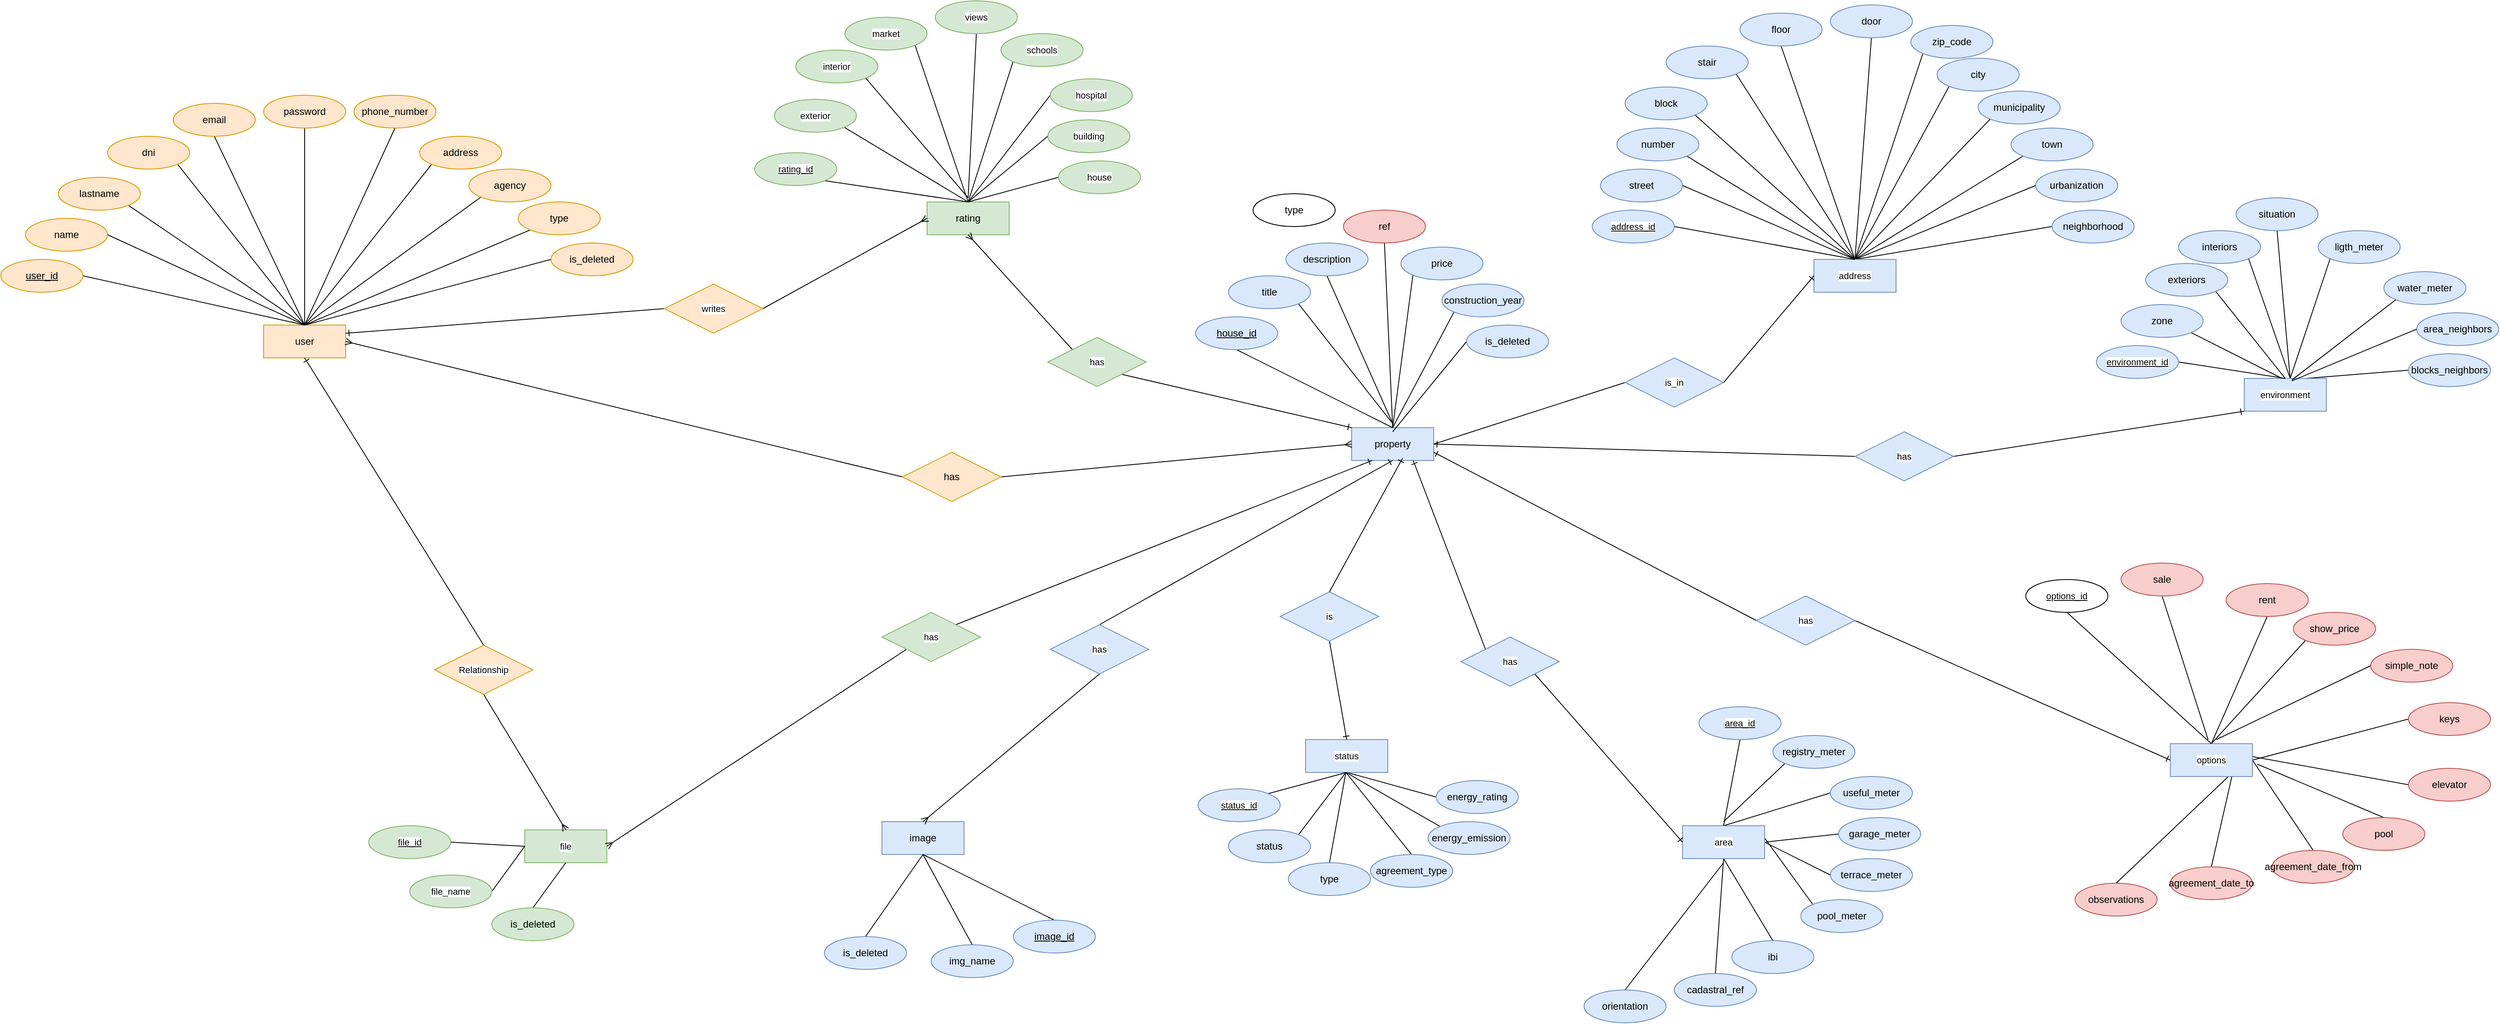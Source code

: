 <mxfile version="28.0.9">
  <diagram name="Página-1" id="fOrzeaG3Gvn5yUGBnbXL">
    <mxGraphModel dx="2328" dy="1987" grid="1" gridSize="10" guides="1" tooltips="1" connect="1" arrows="1" fold="1" page="1" pageScale="1" pageWidth="827" pageHeight="1169" math="0" shadow="0">
      <root>
        <mxCell id="0" />
        <mxCell id="1" parent="0" />
        <mxCell id="K762AUGlgDDXsDc_S7wX-1" value="user" style="whiteSpace=wrap;html=1;align=center;fillColor=#ffe6cc;strokeColor=#d79b00;" parent="1" vertex="1">
          <mxGeometry x="-478" y="175" width="100" height="40" as="geometry" />
        </mxCell>
        <mxCell id="K762AUGlgDDXsDc_S7wX-2" value="property" style="whiteSpace=wrap;html=1;align=center;fillColor=#dae8fc;strokeColor=#6c8ebf;" parent="1" vertex="1">
          <mxGeometry x="847" y="300" width="100" height="40" as="geometry" />
        </mxCell>
        <mxCell id="K762AUGlgDDXsDc_S7wX-4" value="image" style="whiteSpace=wrap;html=1;align=center;fillColor=#dae8fc;strokeColor=#6c8ebf;" parent="1" vertex="1">
          <mxGeometry x="275" y="780" width="100" height="40" as="geometry" />
        </mxCell>
        <mxCell id="K762AUGlgDDXsDc_S7wX-78" style="edgeStyle=none;shape=connector;rounded=0;orthogonalLoop=1;jettySize=auto;html=1;exitX=1;exitY=0.5;exitDx=0;exitDy=0;entryX=0.5;entryY=0;entryDx=0;entryDy=0;strokeColor=default;align=center;verticalAlign=middle;fontFamily=Helvetica;fontSize=11;fontColor=default;labelBackgroundColor=default;startFill=0;endArrow=none;" parent="1" source="K762AUGlgDDXsDc_S7wX-5" target="K762AUGlgDDXsDc_S7wX-1" edge="1">
          <mxGeometry relative="1" as="geometry" />
        </mxCell>
        <mxCell id="K762AUGlgDDXsDc_S7wX-5" value="user_id" style="ellipse;whiteSpace=wrap;html=1;align=center;fontStyle=4;fillColor=#ffe6cc;strokeColor=#d79b00;" parent="1" vertex="1">
          <mxGeometry x="-798" y="95" width="100" height="40" as="geometry" />
        </mxCell>
        <mxCell id="K762AUGlgDDXsDc_S7wX-79" style="edgeStyle=none;shape=connector;rounded=0;orthogonalLoop=1;jettySize=auto;html=1;exitX=1;exitY=0.5;exitDx=0;exitDy=0;entryX=0.5;entryY=0;entryDx=0;entryDy=0;strokeColor=default;align=center;verticalAlign=middle;fontFamily=Helvetica;fontSize=11;fontColor=default;labelBackgroundColor=default;startFill=0;endArrow=none;" parent="1" source="K762AUGlgDDXsDc_S7wX-6" target="K762AUGlgDDXsDc_S7wX-1" edge="1">
          <mxGeometry relative="1" as="geometry" />
        </mxCell>
        <mxCell id="K762AUGlgDDXsDc_S7wX-6" value="name" style="ellipse;whiteSpace=wrap;html=1;align=center;fillColor=#ffe6cc;strokeColor=#d79b00;" parent="1" vertex="1">
          <mxGeometry x="-768" y="45" width="100" height="40" as="geometry" />
        </mxCell>
        <mxCell id="K762AUGlgDDXsDc_S7wX-80" style="edgeStyle=none;shape=connector;rounded=0;orthogonalLoop=1;jettySize=auto;html=1;exitX=1;exitY=1;exitDx=0;exitDy=0;strokeColor=default;align=center;verticalAlign=middle;fontFamily=Helvetica;fontSize=11;fontColor=default;labelBackgroundColor=default;startFill=0;endArrow=none;entryX=0.5;entryY=0;entryDx=0;entryDy=0;" parent="1" source="K762AUGlgDDXsDc_S7wX-7" target="K762AUGlgDDXsDc_S7wX-1" edge="1">
          <mxGeometry relative="1" as="geometry">
            <mxPoint x="-478" y="195" as="targetPoint" />
          </mxGeometry>
        </mxCell>
        <mxCell id="K762AUGlgDDXsDc_S7wX-7" value="lastname" style="ellipse;whiteSpace=wrap;html=1;align=center;fillColor=#ffe6cc;strokeColor=#d79b00;" parent="1" vertex="1">
          <mxGeometry x="-728" y="-5" width="100" height="40" as="geometry" />
        </mxCell>
        <mxCell id="K762AUGlgDDXsDc_S7wX-81" style="edgeStyle=none;shape=connector;rounded=0;orthogonalLoop=1;jettySize=auto;html=1;exitX=1;exitY=1;exitDx=0;exitDy=0;entryX=0.5;entryY=0;entryDx=0;entryDy=0;strokeColor=default;align=center;verticalAlign=middle;fontFamily=Helvetica;fontSize=11;fontColor=default;labelBackgroundColor=default;startFill=0;endArrow=none;" parent="1" source="K762AUGlgDDXsDc_S7wX-8" target="K762AUGlgDDXsDc_S7wX-1" edge="1">
          <mxGeometry relative="1" as="geometry" />
        </mxCell>
        <mxCell id="K762AUGlgDDXsDc_S7wX-8" value="dni" style="ellipse;whiteSpace=wrap;html=1;align=center;fillColor=#ffe6cc;strokeColor=#d79b00;" parent="1" vertex="1">
          <mxGeometry x="-668" y="-55" width="100" height="40" as="geometry" />
        </mxCell>
        <mxCell id="K762AUGlgDDXsDc_S7wX-82" style="edgeStyle=none;shape=connector;rounded=0;orthogonalLoop=1;jettySize=auto;html=1;exitX=0.5;exitY=1;exitDx=0;exitDy=0;strokeColor=default;align=center;verticalAlign=middle;fontFamily=Helvetica;fontSize=11;fontColor=default;labelBackgroundColor=default;startFill=0;endArrow=none;" parent="1" source="K762AUGlgDDXsDc_S7wX-9" edge="1">
          <mxGeometry relative="1" as="geometry">
            <mxPoint x="-428" y="175" as="targetPoint" />
          </mxGeometry>
        </mxCell>
        <mxCell id="K762AUGlgDDXsDc_S7wX-9" value="email" style="ellipse;whiteSpace=wrap;html=1;align=center;fillColor=#ffe6cc;strokeColor=#d79b00;" parent="1" vertex="1">
          <mxGeometry x="-588" y="-95" width="100" height="40" as="geometry" />
        </mxCell>
        <mxCell id="K762AUGlgDDXsDc_S7wX-84" style="edgeStyle=none;shape=connector;rounded=0;orthogonalLoop=1;jettySize=auto;html=1;exitX=0.5;exitY=1;exitDx=0;exitDy=0;strokeColor=default;align=center;verticalAlign=middle;fontFamily=Helvetica;fontSize=11;fontColor=default;labelBackgroundColor=default;startFill=0;endArrow=none;" parent="1" source="K762AUGlgDDXsDc_S7wX-10" edge="1">
          <mxGeometry relative="1" as="geometry">
            <mxPoint x="-428" y="175" as="targetPoint" />
          </mxGeometry>
        </mxCell>
        <mxCell id="K762AUGlgDDXsDc_S7wX-10" value="phone_number" style="ellipse;whiteSpace=wrap;html=1;align=center;fillColor=#ffe6cc;strokeColor=#d79b00;" parent="1" vertex="1">
          <mxGeometry x="-368" y="-105" width="100" height="40" as="geometry" />
        </mxCell>
        <mxCell id="K762AUGlgDDXsDc_S7wX-85" style="edgeStyle=none;shape=connector;rounded=0;orthogonalLoop=1;jettySize=auto;html=1;exitX=0;exitY=1;exitDx=0;exitDy=0;entryX=0.5;entryY=0;entryDx=0;entryDy=0;strokeColor=default;align=center;verticalAlign=middle;fontFamily=Helvetica;fontSize=11;fontColor=default;labelBackgroundColor=default;startFill=0;endArrow=none;" parent="1" source="K762AUGlgDDXsDc_S7wX-11" target="K762AUGlgDDXsDc_S7wX-1" edge="1">
          <mxGeometry relative="1" as="geometry" />
        </mxCell>
        <mxCell id="K762AUGlgDDXsDc_S7wX-11" value="address" style="ellipse;whiteSpace=wrap;html=1;align=center;fillColor=#ffe6cc;strokeColor=#d79b00;" parent="1" vertex="1">
          <mxGeometry x="-288" y="-55" width="100" height="40" as="geometry" />
        </mxCell>
        <mxCell id="K762AUGlgDDXsDc_S7wX-86" style="edgeStyle=none;shape=connector;rounded=0;orthogonalLoop=1;jettySize=auto;html=1;exitX=0;exitY=1;exitDx=0;exitDy=0;strokeColor=default;align=center;verticalAlign=middle;fontFamily=Helvetica;fontSize=11;fontColor=default;labelBackgroundColor=default;startFill=0;endArrow=none;" parent="1" source="K762AUGlgDDXsDc_S7wX-12" edge="1">
          <mxGeometry relative="1" as="geometry">
            <mxPoint x="-428" y="175" as="targetPoint" />
          </mxGeometry>
        </mxCell>
        <mxCell id="K762AUGlgDDXsDc_S7wX-12" value="agency" style="ellipse;whiteSpace=wrap;html=1;align=center;fillColor=#ffe6cc;strokeColor=#d79b00;" parent="1" vertex="1">
          <mxGeometry x="-228" y="-15" width="100" height="40" as="geometry" />
        </mxCell>
        <mxCell id="K762AUGlgDDXsDc_S7wX-83" style="edgeStyle=none;shape=connector;rounded=0;orthogonalLoop=1;jettySize=auto;html=1;exitX=0.5;exitY=1;exitDx=0;exitDy=0;strokeColor=default;align=center;verticalAlign=middle;fontFamily=Helvetica;fontSize=11;fontColor=default;labelBackgroundColor=default;startFill=0;endArrow=none;" parent="1" source="K762AUGlgDDXsDc_S7wX-13" edge="1">
          <mxGeometry relative="1" as="geometry">
            <mxPoint x="-428" y="175" as="targetPoint" />
          </mxGeometry>
        </mxCell>
        <mxCell id="K762AUGlgDDXsDc_S7wX-13" value="password" style="ellipse;whiteSpace=wrap;html=1;align=center;fillColor=#ffe6cc;strokeColor=#d79b00;" parent="1" vertex="1">
          <mxGeometry x="-478" y="-105" width="100" height="40" as="geometry" />
        </mxCell>
        <mxCell id="K762AUGlgDDXsDc_S7wX-88" style="edgeStyle=none;shape=connector;rounded=0;orthogonalLoop=1;jettySize=auto;html=1;exitX=0;exitY=0.5;exitDx=0;exitDy=0;strokeColor=default;align=center;verticalAlign=middle;fontFamily=Helvetica;fontSize=11;fontColor=default;labelBackgroundColor=default;startFill=0;endArrow=none;" parent="1" source="K762AUGlgDDXsDc_S7wX-14" edge="1">
          <mxGeometry relative="1" as="geometry">
            <mxPoint x="-428" y="175" as="targetPoint" />
          </mxGeometry>
        </mxCell>
        <mxCell id="K762AUGlgDDXsDc_S7wX-14" value="is_deleted" style="ellipse;whiteSpace=wrap;html=1;align=center;fillColor=#ffe6cc;strokeColor=#d79b00;" parent="1" vertex="1">
          <mxGeometry x="-128" y="75" width="100" height="40" as="geometry" />
        </mxCell>
        <mxCell id="K762AUGlgDDXsDc_S7wX-87" style="edgeStyle=none;shape=connector;rounded=0;orthogonalLoop=1;jettySize=auto;html=1;exitX=0;exitY=1;exitDx=0;exitDy=0;entryX=0.5;entryY=0;entryDx=0;entryDy=0;strokeColor=default;align=center;verticalAlign=middle;fontFamily=Helvetica;fontSize=11;fontColor=default;labelBackgroundColor=default;startFill=0;endArrow=none;" parent="1" source="K762AUGlgDDXsDc_S7wX-15" target="K762AUGlgDDXsDc_S7wX-1" edge="1">
          <mxGeometry relative="1" as="geometry" />
        </mxCell>
        <mxCell id="K762AUGlgDDXsDc_S7wX-15" value="type" style="ellipse;whiteSpace=wrap;html=1;align=center;fillColor=#ffe6cc;strokeColor=#d79b00;" parent="1" vertex="1">
          <mxGeometry x="-168" y="25" width="100" height="40" as="geometry" />
        </mxCell>
        <mxCell id="K762AUGlgDDXsDc_S7wX-134" style="edgeStyle=none;shape=connector;rounded=0;orthogonalLoop=1;jettySize=auto;html=1;exitX=0.5;exitY=1;exitDx=0;exitDy=0;entryX=0.5;entryY=0;entryDx=0;entryDy=0;strokeColor=default;align=center;verticalAlign=middle;fontFamily=Helvetica;fontSize=11;fontColor=default;labelBackgroundColor=default;startFill=0;endArrow=none;" parent="1" source="K762AUGlgDDXsDc_S7wX-16" target="K762AUGlgDDXsDc_S7wX-2" edge="1">
          <mxGeometry relative="1" as="geometry" />
        </mxCell>
        <mxCell id="K762AUGlgDDXsDc_S7wX-16" value="house_id" style="ellipse;whiteSpace=wrap;html=1;align=center;fontStyle=4;fillColor=#dae8fc;strokeColor=#6c8ebf;" parent="1" vertex="1">
          <mxGeometry x="657" y="165" width="100" height="40" as="geometry" />
        </mxCell>
        <mxCell id="K762AUGlgDDXsDc_S7wX-135" style="edgeStyle=none;shape=connector;rounded=0;orthogonalLoop=1;jettySize=auto;html=1;exitX=1;exitY=1;exitDx=0;exitDy=0;strokeColor=default;align=center;verticalAlign=middle;fontFamily=Helvetica;fontSize=11;fontColor=default;labelBackgroundColor=default;startFill=0;endArrow=none;" parent="1" source="K762AUGlgDDXsDc_S7wX-17" edge="1">
          <mxGeometry relative="1" as="geometry">
            <mxPoint x="897" y="295" as="targetPoint" />
          </mxGeometry>
        </mxCell>
        <mxCell id="K762AUGlgDDXsDc_S7wX-17" value="title" style="ellipse;whiteSpace=wrap;html=1;align=center;fillColor=#dae8fc;strokeColor=#6c8ebf;" parent="1" vertex="1">
          <mxGeometry x="697" y="115" width="100" height="40" as="geometry" />
        </mxCell>
        <mxCell id="K762AUGlgDDXsDc_S7wX-136" style="edgeStyle=none;shape=connector;rounded=0;orthogonalLoop=1;jettySize=auto;html=1;exitX=0.5;exitY=1;exitDx=0;exitDy=0;strokeColor=default;align=center;verticalAlign=middle;fontFamily=Helvetica;fontSize=11;fontColor=default;labelBackgroundColor=default;startFill=0;endArrow=none;" parent="1" source="K762AUGlgDDXsDc_S7wX-18" edge="1">
          <mxGeometry relative="1" as="geometry">
            <mxPoint x="897" y="295" as="targetPoint" />
          </mxGeometry>
        </mxCell>
        <mxCell id="K762AUGlgDDXsDc_S7wX-18" value="description" style="ellipse;whiteSpace=wrap;html=1;align=center;fillColor=#dae8fc;strokeColor=#6c8ebf;" parent="1" vertex="1">
          <mxGeometry x="767" y="75" width="100" height="40" as="geometry" />
        </mxCell>
        <mxCell id="K762AUGlgDDXsDc_S7wX-137" style="edgeStyle=none;shape=connector;rounded=0;orthogonalLoop=1;jettySize=auto;html=1;exitX=0.5;exitY=1;exitDx=0;exitDy=0;entryX=0.5;entryY=0;entryDx=0;entryDy=0;strokeColor=default;align=center;verticalAlign=middle;fontFamily=Helvetica;fontSize=11;fontColor=default;labelBackgroundColor=default;startFill=0;endArrow=none;" parent="1" source="K762AUGlgDDXsDc_S7wX-19" target="K762AUGlgDDXsDc_S7wX-2" edge="1">
          <mxGeometry relative="1" as="geometry" />
        </mxCell>
        <mxCell id="K762AUGlgDDXsDc_S7wX-19" value="ref" style="ellipse;whiteSpace=wrap;html=1;align=center;fillColor=#f8cecc;strokeColor=#b85450;" parent="1" vertex="1">
          <mxGeometry x="837" y="35" width="100" height="40" as="geometry" />
        </mxCell>
        <mxCell id="K762AUGlgDDXsDc_S7wX-93" style="edgeStyle=none;shape=connector;rounded=0;orthogonalLoop=1;jettySize=auto;html=1;exitX=1;exitY=0.5;exitDx=0;exitDy=0;strokeColor=default;align=center;verticalAlign=middle;fontFamily=Helvetica;fontSize=11;fontColor=default;labelBackgroundColor=default;startFill=0;endArrow=none;" parent="1" source="K762AUGlgDDXsDc_S7wX-20" edge="1">
          <mxGeometry relative="1" as="geometry">
            <mxPoint x="1460" y="95" as="targetPoint" />
          </mxGeometry>
        </mxCell>
        <mxCell id="K762AUGlgDDXsDc_S7wX-20" value="street" style="ellipse;whiteSpace=wrap;html=1;align=center;fillColor=#dae8fc;strokeColor=#6c8ebf;" parent="1" vertex="1">
          <mxGeometry x="1150" y="-15" width="100" height="40" as="geometry" />
        </mxCell>
        <mxCell id="K762AUGlgDDXsDc_S7wX-94" style="edgeStyle=none;shape=connector;rounded=0;orthogonalLoop=1;jettySize=auto;html=1;exitX=1;exitY=1;exitDx=0;exitDy=0;strokeColor=default;align=center;verticalAlign=middle;fontFamily=Helvetica;fontSize=11;fontColor=default;labelBackgroundColor=default;startFill=0;endArrow=none;" parent="1" source="K762AUGlgDDXsDc_S7wX-21" edge="1">
          <mxGeometry relative="1" as="geometry">
            <mxPoint x="1460" y="95" as="targetPoint" />
          </mxGeometry>
        </mxCell>
        <mxCell id="K762AUGlgDDXsDc_S7wX-21" value="number" style="ellipse;whiteSpace=wrap;html=1;align=center;fillColor=#dae8fc;strokeColor=#6c8ebf;" parent="1" vertex="1">
          <mxGeometry x="1170" y="-65" width="100" height="40" as="geometry" />
        </mxCell>
        <mxCell id="K762AUGlgDDXsDc_S7wX-95" style="edgeStyle=none;shape=connector;rounded=0;orthogonalLoop=1;jettySize=auto;html=1;exitX=1;exitY=1;exitDx=0;exitDy=0;strokeColor=default;align=center;verticalAlign=middle;fontFamily=Helvetica;fontSize=11;fontColor=default;labelBackgroundColor=default;startFill=0;endArrow=none;" parent="1" source="K762AUGlgDDXsDc_S7wX-22" edge="1">
          <mxGeometry relative="1" as="geometry">
            <mxPoint x="1460" y="95" as="targetPoint" />
          </mxGeometry>
        </mxCell>
        <mxCell id="K762AUGlgDDXsDc_S7wX-22" value="block" style="ellipse;whiteSpace=wrap;html=1;align=center;fillColor=#dae8fc;strokeColor=#6c8ebf;" parent="1" vertex="1">
          <mxGeometry x="1180" y="-115" width="100" height="40" as="geometry" />
        </mxCell>
        <mxCell id="K762AUGlgDDXsDc_S7wX-96" style="edgeStyle=none;shape=connector;rounded=0;orthogonalLoop=1;jettySize=auto;html=1;exitX=1;exitY=1;exitDx=0;exitDy=0;strokeColor=default;align=center;verticalAlign=middle;fontFamily=Helvetica;fontSize=11;fontColor=default;labelBackgroundColor=default;startFill=0;endArrow=none;" parent="1" source="K762AUGlgDDXsDc_S7wX-23" edge="1">
          <mxGeometry relative="1" as="geometry">
            <mxPoint x="1460" y="95" as="targetPoint" />
          </mxGeometry>
        </mxCell>
        <mxCell id="K762AUGlgDDXsDc_S7wX-23" value="stair" style="ellipse;whiteSpace=wrap;html=1;align=center;fillColor=#dae8fc;strokeColor=#6c8ebf;" parent="1" vertex="1">
          <mxGeometry x="1230" y="-165" width="100" height="40" as="geometry" />
        </mxCell>
        <mxCell id="K762AUGlgDDXsDc_S7wX-97" style="edgeStyle=none;shape=connector;rounded=0;orthogonalLoop=1;jettySize=auto;html=1;exitX=0.5;exitY=1;exitDx=0;exitDy=0;entryX=0.5;entryY=0;entryDx=0;entryDy=0;strokeColor=default;align=center;verticalAlign=middle;fontFamily=Helvetica;fontSize=11;fontColor=default;labelBackgroundColor=default;startFill=0;endArrow=none;" parent="1" source="K762AUGlgDDXsDc_S7wX-24" target="K762AUGlgDDXsDc_S7wX-90" edge="1">
          <mxGeometry relative="1" as="geometry" />
        </mxCell>
        <mxCell id="K762AUGlgDDXsDc_S7wX-24" value="floor" style="ellipse;whiteSpace=wrap;html=1;align=center;fillColor=#dae8fc;strokeColor=#6c8ebf;" parent="1" vertex="1">
          <mxGeometry x="1320" y="-205" width="100" height="40" as="geometry" />
        </mxCell>
        <mxCell id="K762AUGlgDDXsDc_S7wX-98" style="edgeStyle=none;shape=connector;rounded=0;orthogonalLoop=1;jettySize=auto;html=1;exitX=0.5;exitY=1;exitDx=0;exitDy=0;strokeColor=default;align=center;verticalAlign=middle;fontFamily=Helvetica;fontSize=11;fontColor=default;labelBackgroundColor=default;startFill=0;endArrow=none;" parent="1" source="K762AUGlgDDXsDc_S7wX-25" edge="1">
          <mxGeometry relative="1" as="geometry">
            <mxPoint x="1460" y="95" as="targetPoint" />
          </mxGeometry>
        </mxCell>
        <mxCell id="K762AUGlgDDXsDc_S7wX-25" value="door" style="ellipse;whiteSpace=wrap;html=1;align=center;fillColor=#dae8fc;strokeColor=#6c8ebf;" parent="1" vertex="1">
          <mxGeometry x="1430" y="-215" width="100" height="40" as="geometry" />
        </mxCell>
        <mxCell id="K762AUGlgDDXsDc_S7wX-99" style="edgeStyle=none;shape=connector;rounded=0;orthogonalLoop=1;jettySize=auto;html=1;exitX=0;exitY=1;exitDx=0;exitDy=0;strokeColor=default;align=center;verticalAlign=middle;fontFamily=Helvetica;fontSize=11;fontColor=default;labelBackgroundColor=default;startFill=0;endArrow=none;" parent="1" source="K762AUGlgDDXsDc_S7wX-26" edge="1">
          <mxGeometry relative="1" as="geometry">
            <mxPoint x="1460" y="95" as="targetPoint" />
          </mxGeometry>
        </mxCell>
        <mxCell id="K762AUGlgDDXsDc_S7wX-26" value="zip_code" style="ellipse;whiteSpace=wrap;html=1;align=center;fillColor=#dae8fc;strokeColor=#6c8ebf;" parent="1" vertex="1">
          <mxGeometry x="1528" y="-190" width="100" height="40" as="geometry" />
        </mxCell>
        <mxCell id="K762AUGlgDDXsDc_S7wX-100" style="edgeStyle=none;shape=connector;rounded=0;orthogonalLoop=1;jettySize=auto;html=1;exitX=0;exitY=1;exitDx=0;exitDy=0;strokeColor=default;align=center;verticalAlign=middle;fontFamily=Helvetica;fontSize=11;fontColor=default;labelBackgroundColor=default;startFill=0;endArrow=none;" parent="1" source="K762AUGlgDDXsDc_S7wX-27" edge="1">
          <mxGeometry relative="1" as="geometry">
            <mxPoint x="1460" y="95" as="targetPoint" />
          </mxGeometry>
        </mxCell>
        <mxCell id="K762AUGlgDDXsDc_S7wX-27" value="city" style="ellipse;whiteSpace=wrap;html=1;align=center;fillColor=#dae8fc;strokeColor=#6c8ebf;" parent="1" vertex="1">
          <mxGeometry x="1560" y="-150" width="100" height="40" as="geometry" />
        </mxCell>
        <mxCell id="K762AUGlgDDXsDc_S7wX-101" style="edgeStyle=none;shape=connector;rounded=0;orthogonalLoop=1;jettySize=auto;html=1;exitX=0;exitY=1;exitDx=0;exitDy=0;strokeColor=default;align=center;verticalAlign=middle;fontFamily=Helvetica;fontSize=11;fontColor=default;labelBackgroundColor=default;startFill=0;endArrow=none;" parent="1" source="K762AUGlgDDXsDc_S7wX-28" edge="1">
          <mxGeometry relative="1" as="geometry">
            <mxPoint x="1460" y="95" as="targetPoint" />
          </mxGeometry>
        </mxCell>
        <mxCell id="K762AUGlgDDXsDc_S7wX-28" value="municipality" style="ellipse;whiteSpace=wrap;html=1;align=center;fillColor=#dae8fc;strokeColor=#6c8ebf;" parent="1" vertex="1">
          <mxGeometry x="1610" y="-110" width="100" height="40" as="geometry" />
        </mxCell>
        <mxCell id="K762AUGlgDDXsDc_S7wX-102" style="edgeStyle=none;shape=connector;rounded=0;orthogonalLoop=1;jettySize=auto;html=1;exitX=0;exitY=1;exitDx=0;exitDy=0;strokeColor=default;align=center;verticalAlign=middle;fontFamily=Helvetica;fontSize=11;fontColor=default;labelBackgroundColor=default;startFill=0;endArrow=none;" parent="1" source="K762AUGlgDDXsDc_S7wX-29" edge="1">
          <mxGeometry relative="1" as="geometry">
            <mxPoint x="1460" y="95" as="targetPoint" />
          </mxGeometry>
        </mxCell>
        <mxCell id="K762AUGlgDDXsDc_S7wX-29" value="town" style="ellipse;whiteSpace=wrap;html=1;align=center;fillColor=#dae8fc;strokeColor=#6c8ebf;" parent="1" vertex="1">
          <mxGeometry x="1650" y="-65" width="100" height="40" as="geometry" />
        </mxCell>
        <mxCell id="K762AUGlgDDXsDc_S7wX-103" style="edgeStyle=none;shape=connector;rounded=0;orthogonalLoop=1;jettySize=auto;html=1;exitX=0;exitY=0.5;exitDx=0;exitDy=0;strokeColor=default;align=center;verticalAlign=middle;fontFamily=Helvetica;fontSize=11;fontColor=default;labelBackgroundColor=default;startFill=0;endArrow=none;" parent="1" source="K762AUGlgDDXsDc_S7wX-30" edge="1">
          <mxGeometry relative="1" as="geometry">
            <mxPoint x="1460" y="95" as="targetPoint" />
          </mxGeometry>
        </mxCell>
        <mxCell id="K762AUGlgDDXsDc_S7wX-30" value="urbanization" style="ellipse;whiteSpace=wrap;html=1;align=center;fillColor=#dae8fc;strokeColor=#6c8ebf;" parent="1" vertex="1">
          <mxGeometry x="1680" y="-15" width="100" height="40" as="geometry" />
        </mxCell>
        <mxCell id="K762AUGlgDDXsDc_S7wX-104" style="edgeStyle=none;shape=connector;rounded=0;orthogonalLoop=1;jettySize=auto;html=1;exitX=0;exitY=0.5;exitDx=0;exitDy=0;entryX=0.5;entryY=0;entryDx=0;entryDy=0;strokeColor=default;align=center;verticalAlign=middle;fontFamily=Helvetica;fontSize=11;fontColor=default;labelBackgroundColor=default;startFill=0;endArrow=none;" parent="1" source="K762AUGlgDDXsDc_S7wX-31" target="K762AUGlgDDXsDc_S7wX-90" edge="1">
          <mxGeometry relative="1" as="geometry" />
        </mxCell>
        <mxCell id="K762AUGlgDDXsDc_S7wX-31" value="neighborhood" style="ellipse;whiteSpace=wrap;html=1;align=center;fillColor=#dae8fc;strokeColor=#6c8ebf;" parent="1" vertex="1">
          <mxGeometry x="1700" y="35" width="100" height="40" as="geometry" />
        </mxCell>
        <mxCell id="K762AUGlgDDXsDc_S7wX-139" style="edgeStyle=none;shape=connector;rounded=0;orthogonalLoop=1;jettySize=auto;html=1;exitX=0;exitY=1;exitDx=0;exitDy=0;entryX=0.5;entryY=0;entryDx=0;entryDy=0;strokeColor=default;align=center;verticalAlign=middle;fontFamily=Helvetica;fontSize=11;fontColor=default;labelBackgroundColor=default;startFill=0;endArrow=none;" parent="1" source="K762AUGlgDDXsDc_S7wX-33" target="K762AUGlgDDXsDc_S7wX-2" edge="1">
          <mxGeometry relative="1" as="geometry" />
        </mxCell>
        <mxCell id="K762AUGlgDDXsDc_S7wX-33" value="construction_year" style="ellipse;whiteSpace=wrap;html=1;align=center;fillColor=#dae8fc;strokeColor=#6c8ebf;" parent="1" vertex="1">
          <mxGeometry x="957" y="125" width="100" height="40" as="geometry" />
        </mxCell>
        <mxCell id="K762AUGlgDDXsDc_S7wX-162" style="edgeStyle=none;shape=connector;rounded=0;orthogonalLoop=1;jettySize=auto;html=1;exitX=0;exitY=1;exitDx=0;exitDy=0;strokeColor=default;align=center;verticalAlign=middle;fontFamily=Helvetica;fontSize=11;fontColor=default;labelBackgroundColor=default;startFill=0;endArrow=none;" parent="1" source="K762AUGlgDDXsDc_S7wX-34" edge="1">
          <mxGeometry relative="1" as="geometry">
            <mxPoint x="1300" y="780" as="targetPoint" />
          </mxGeometry>
        </mxCell>
        <mxCell id="K762AUGlgDDXsDc_S7wX-34" value="registry_meter" style="ellipse;whiteSpace=wrap;html=1;align=center;fillColor=#dae8fc;strokeColor=#6c8ebf;" parent="1" vertex="1">
          <mxGeometry x="1360" y="675" width="100" height="40" as="geometry" />
        </mxCell>
        <mxCell id="K762AUGlgDDXsDc_S7wX-163" style="edgeStyle=none;shape=connector;rounded=0;orthogonalLoop=1;jettySize=auto;html=1;exitX=0;exitY=0.5;exitDx=0;exitDy=0;entryX=0.5;entryY=0;entryDx=0;entryDy=0;strokeColor=default;align=center;verticalAlign=middle;fontFamily=Helvetica;fontSize=11;fontColor=default;labelBackgroundColor=default;startFill=0;endArrow=none;" parent="1" source="K762AUGlgDDXsDc_S7wX-35" target="K762AUGlgDDXsDc_S7wX-105" edge="1">
          <mxGeometry relative="1" as="geometry" />
        </mxCell>
        <mxCell id="K762AUGlgDDXsDc_S7wX-35" value="useful_meter" style="ellipse;whiteSpace=wrap;html=1;align=center;fillColor=#dae8fc;strokeColor=#6c8ebf;" parent="1" vertex="1">
          <mxGeometry x="1430" y="725" width="100" height="40" as="geometry" />
        </mxCell>
        <mxCell id="K762AUGlgDDXsDc_S7wX-164" style="edgeStyle=none;shape=connector;rounded=0;orthogonalLoop=1;jettySize=auto;html=1;exitX=0;exitY=0.5;exitDx=0;exitDy=0;entryX=1;entryY=0.5;entryDx=0;entryDy=0;strokeColor=default;align=center;verticalAlign=middle;fontFamily=Helvetica;fontSize=11;fontColor=default;labelBackgroundColor=default;startFill=0;endArrow=none;" parent="1" source="K762AUGlgDDXsDc_S7wX-36" target="K762AUGlgDDXsDc_S7wX-105" edge="1">
          <mxGeometry relative="1" as="geometry" />
        </mxCell>
        <mxCell id="K762AUGlgDDXsDc_S7wX-36" value="garage_meter" style="ellipse;whiteSpace=wrap;html=1;align=center;fillColor=#dae8fc;strokeColor=#6c8ebf;" parent="1" vertex="1">
          <mxGeometry x="1440" y="775" width="100" height="40" as="geometry" />
        </mxCell>
        <mxCell id="K762AUGlgDDXsDc_S7wX-165" style="edgeStyle=none;shape=connector;rounded=0;orthogonalLoop=1;jettySize=auto;html=1;exitX=0;exitY=0.5;exitDx=0;exitDy=0;entryX=1;entryY=0.5;entryDx=0;entryDy=0;strokeColor=default;align=center;verticalAlign=middle;fontFamily=Helvetica;fontSize=11;fontColor=default;labelBackgroundColor=default;startFill=0;endArrow=none;" parent="1" source="K762AUGlgDDXsDc_S7wX-37" target="K762AUGlgDDXsDc_S7wX-105" edge="1">
          <mxGeometry relative="1" as="geometry" />
        </mxCell>
        <mxCell id="K762AUGlgDDXsDc_S7wX-37" value="terrace_meter" style="ellipse;whiteSpace=wrap;html=1;align=center;fillColor=#dae8fc;strokeColor=#6c8ebf;" parent="1" vertex="1">
          <mxGeometry x="1430" y="825" width="100" height="40" as="geometry" />
        </mxCell>
        <mxCell id="K762AUGlgDDXsDc_S7wX-166" style="edgeStyle=none;shape=connector;rounded=0;orthogonalLoop=1;jettySize=auto;html=1;exitX=0;exitY=0;exitDx=0;exitDy=0;strokeColor=default;align=center;verticalAlign=middle;fontFamily=Helvetica;fontSize=11;fontColor=default;labelBackgroundColor=default;startFill=0;endArrow=none;" parent="1" source="K762AUGlgDDXsDc_S7wX-38" edge="1">
          <mxGeometry relative="1" as="geometry">
            <mxPoint x="1350" y="800" as="targetPoint" />
          </mxGeometry>
        </mxCell>
        <mxCell id="K762AUGlgDDXsDc_S7wX-38" value="pool_meter" style="ellipse;whiteSpace=wrap;html=1;align=center;fillColor=#dae8fc;strokeColor=#6c8ebf;" parent="1" vertex="1">
          <mxGeometry x="1394" y="875" width="100" height="40" as="geometry" />
        </mxCell>
        <mxCell id="K762AUGlgDDXsDc_S7wX-138" style="edgeStyle=none;shape=connector;rounded=0;orthogonalLoop=1;jettySize=auto;html=1;exitX=0;exitY=1;exitDx=0;exitDy=0;entryX=0.5;entryY=0;entryDx=0;entryDy=0;strokeColor=default;align=center;verticalAlign=middle;fontFamily=Helvetica;fontSize=11;fontColor=default;labelBackgroundColor=default;startFill=0;endArrow=none;" parent="1" source="K762AUGlgDDXsDc_S7wX-39" target="K762AUGlgDDXsDc_S7wX-2" edge="1">
          <mxGeometry relative="1" as="geometry" />
        </mxCell>
        <mxCell id="K762AUGlgDDXsDc_S7wX-39" value="price" style="ellipse;whiteSpace=wrap;html=1;align=center;fillColor=#dae8fc;strokeColor=#6c8ebf;" parent="1" vertex="1">
          <mxGeometry x="907" y="80" width="100" height="40" as="geometry" />
        </mxCell>
        <mxCell id="K762AUGlgDDXsDc_S7wX-167" style="edgeStyle=none;shape=connector;rounded=0;orthogonalLoop=1;jettySize=auto;html=1;exitX=0.5;exitY=0;exitDx=0;exitDy=0;entryX=0.5;entryY=1;entryDx=0;entryDy=0;strokeColor=default;align=center;verticalAlign=middle;fontFamily=Helvetica;fontSize=11;fontColor=default;labelBackgroundColor=default;startFill=0;endArrow=none;" parent="1" source="K762AUGlgDDXsDc_S7wX-40" target="K762AUGlgDDXsDc_S7wX-105" edge="1">
          <mxGeometry relative="1" as="geometry" />
        </mxCell>
        <mxCell id="K762AUGlgDDXsDc_S7wX-40" value="ibi" style="ellipse;whiteSpace=wrap;html=1;align=center;fillColor=#dae8fc;strokeColor=#6c8ebf;" parent="1" vertex="1">
          <mxGeometry x="1310" y="925" width="100" height="40" as="geometry" />
        </mxCell>
        <mxCell id="K762AUGlgDDXsDc_S7wX-168" style="edgeStyle=none;shape=connector;rounded=0;orthogonalLoop=1;jettySize=auto;html=1;exitX=0.5;exitY=0;exitDx=0;exitDy=0;entryX=0.5;entryY=1;entryDx=0;entryDy=0;strokeColor=default;align=center;verticalAlign=middle;fontFamily=Helvetica;fontSize=11;fontColor=default;labelBackgroundColor=default;startFill=0;endArrow=none;" parent="1" source="K762AUGlgDDXsDc_S7wX-41" target="K762AUGlgDDXsDc_S7wX-105" edge="1">
          <mxGeometry relative="1" as="geometry" />
        </mxCell>
        <mxCell id="K762AUGlgDDXsDc_S7wX-41" value="cadastral_ref" style="ellipse;whiteSpace=wrap;html=1;align=center;fillColor=#dae8fc;strokeColor=#6c8ebf;" parent="1" vertex="1">
          <mxGeometry x="1240" y="965" width="100" height="40" as="geometry" />
        </mxCell>
        <mxCell id="K762AUGlgDDXsDc_S7wX-174" style="edgeStyle=none;shape=connector;rounded=0;orthogonalLoop=1;jettySize=auto;html=1;exitX=1;exitY=0;exitDx=0;exitDy=0;strokeColor=default;align=center;verticalAlign=middle;fontFamily=Helvetica;fontSize=11;fontColor=default;labelBackgroundColor=default;startFill=0;endArrow=none;" parent="1" source="K762AUGlgDDXsDc_S7wX-42" edge="1">
          <mxGeometry relative="1" as="geometry">
            <mxPoint x="840" y="720" as="targetPoint" />
          </mxGeometry>
        </mxCell>
        <mxCell id="K762AUGlgDDXsDc_S7wX-42" value="status" style="ellipse;whiteSpace=wrap;html=1;align=center;fillColor=#dae8fc;strokeColor=#6c8ebf;" parent="1" vertex="1">
          <mxGeometry x="697" y="790" width="100" height="40" as="geometry" />
        </mxCell>
        <mxCell id="K762AUGlgDDXsDc_S7wX-173" style="edgeStyle=none;shape=connector;rounded=0;orthogonalLoop=1;jettySize=auto;html=1;exitX=0.5;exitY=0;exitDx=0;exitDy=0;strokeColor=default;align=center;verticalAlign=middle;fontFamily=Helvetica;fontSize=11;fontColor=default;labelBackgroundColor=default;startFill=0;endArrow=none;" parent="1" source="K762AUGlgDDXsDc_S7wX-43" edge="1">
          <mxGeometry relative="1" as="geometry">
            <mxPoint x="840" y="720" as="targetPoint" />
          </mxGeometry>
        </mxCell>
        <mxCell id="K762AUGlgDDXsDc_S7wX-43" value="type" style="ellipse;whiteSpace=wrap;html=1;align=center;fillColor=#dae8fc;strokeColor=#6c8ebf;" parent="1" vertex="1">
          <mxGeometry x="770" y="830" width="100" height="40" as="geometry" />
        </mxCell>
        <mxCell id="K762AUGlgDDXsDc_S7wX-172" style="edgeStyle=none;shape=connector;rounded=0;orthogonalLoop=1;jettySize=auto;html=1;exitX=0.5;exitY=0;exitDx=0;exitDy=0;strokeColor=default;align=center;verticalAlign=middle;fontFamily=Helvetica;fontSize=11;fontColor=default;labelBackgroundColor=default;startFill=0;endArrow=none;" parent="1" source="K762AUGlgDDXsDc_S7wX-44" edge="1">
          <mxGeometry relative="1" as="geometry">
            <mxPoint x="840" y="720" as="targetPoint" />
          </mxGeometry>
        </mxCell>
        <mxCell id="K762AUGlgDDXsDc_S7wX-44" value="agreement_type" style="ellipse;whiteSpace=wrap;html=1;align=center;fillColor=#dae8fc;strokeColor=#6c8ebf;" parent="1" vertex="1">
          <mxGeometry x="870" y="820" width="100" height="40" as="geometry" />
        </mxCell>
        <mxCell id="K762AUGlgDDXsDc_S7wX-170" style="edgeStyle=none;shape=connector;rounded=0;orthogonalLoop=1;jettySize=auto;html=1;exitX=0;exitY=0.5;exitDx=0;exitDy=0;entryX=0.5;entryY=1;entryDx=0;entryDy=0;strokeColor=default;align=center;verticalAlign=middle;fontFamily=Helvetica;fontSize=11;fontColor=default;labelBackgroundColor=default;startFill=0;endArrow=none;" parent="1" source="K762AUGlgDDXsDc_S7wX-45" target="K762AUGlgDDXsDc_S7wX-107" edge="1">
          <mxGeometry relative="1" as="geometry" />
        </mxCell>
        <mxCell id="K762AUGlgDDXsDc_S7wX-45" value="energy_rating" style="ellipse;whiteSpace=wrap;html=1;align=center;fillColor=#dae8fc;strokeColor=#6c8ebf;" parent="1" vertex="1">
          <mxGeometry x="950" y="730" width="100" height="40" as="geometry" />
        </mxCell>
        <mxCell id="K762AUGlgDDXsDc_S7wX-171" style="edgeStyle=none;shape=connector;rounded=0;orthogonalLoop=1;jettySize=auto;html=1;exitX=0;exitY=0;exitDx=0;exitDy=0;strokeColor=default;align=center;verticalAlign=middle;fontFamily=Helvetica;fontSize=11;fontColor=default;labelBackgroundColor=default;startFill=0;endArrow=none;" parent="1" source="K762AUGlgDDXsDc_S7wX-46" edge="1">
          <mxGeometry relative="1" as="geometry">
            <mxPoint x="840" y="720" as="targetPoint" />
          </mxGeometry>
        </mxCell>
        <mxCell id="K762AUGlgDDXsDc_S7wX-46" value="energy_emission" style="ellipse;whiteSpace=wrap;html=1;align=center;fillColor=#dae8fc;strokeColor=#6c8ebf;" parent="1" vertex="1">
          <mxGeometry x="940" y="780" width="100" height="40" as="geometry" />
        </mxCell>
        <mxCell id="K762AUGlgDDXsDc_S7wX-169" style="edgeStyle=none;shape=connector;rounded=0;orthogonalLoop=1;jettySize=auto;html=1;exitX=0.5;exitY=0;exitDx=0;exitDy=0;strokeColor=default;align=center;verticalAlign=middle;fontFamily=Helvetica;fontSize=11;fontColor=default;labelBackgroundColor=default;startFill=0;endArrow=none;" parent="1" source="K762AUGlgDDXsDc_S7wX-47" edge="1">
          <mxGeometry relative="1" as="geometry">
            <mxPoint x="1300" y="830" as="targetPoint" />
          </mxGeometry>
        </mxCell>
        <mxCell id="K762AUGlgDDXsDc_S7wX-47" value="orientation" style="ellipse;whiteSpace=wrap;html=1;align=center;fillColor=#dae8fc;strokeColor=#6c8ebf;" parent="1" vertex="1">
          <mxGeometry x="1130" y="985" width="100" height="40" as="geometry" />
        </mxCell>
        <mxCell id="K762AUGlgDDXsDc_S7wX-142" style="edgeStyle=none;shape=connector;rounded=0;orthogonalLoop=1;jettySize=auto;html=1;exitX=1;exitY=1;exitDx=0;exitDy=0;strokeColor=default;align=center;verticalAlign=middle;fontFamily=Helvetica;fontSize=11;fontColor=default;labelBackgroundColor=default;startFill=0;endArrow=none;" parent="1" source="K762AUGlgDDXsDc_S7wX-48" edge="1">
          <mxGeometry relative="1" as="geometry">
            <mxPoint x="1980" y="240" as="targetPoint" />
          </mxGeometry>
        </mxCell>
        <mxCell id="K762AUGlgDDXsDc_S7wX-48" value="zone" style="ellipse;whiteSpace=wrap;html=1;align=center;fillColor=#dae8fc;strokeColor=#6c8ebf;" parent="1" vertex="1">
          <mxGeometry x="1784" y="150" width="100" height="40" as="geometry" />
        </mxCell>
        <mxCell id="K762AUGlgDDXsDc_S7wX-143" style="edgeStyle=none;shape=connector;rounded=0;orthogonalLoop=1;jettySize=auto;html=1;exitX=1;exitY=1;exitDx=0;exitDy=0;entryX=0.5;entryY=0;entryDx=0;entryDy=0;strokeColor=default;align=center;verticalAlign=middle;fontFamily=Helvetica;fontSize=11;fontColor=default;labelBackgroundColor=default;startFill=0;endArrow=none;" parent="1" source="K762AUGlgDDXsDc_S7wX-49" target="K762AUGlgDDXsDc_S7wX-109" edge="1">
          <mxGeometry relative="1" as="geometry" />
        </mxCell>
        <mxCell id="K762AUGlgDDXsDc_S7wX-49" value="exteriors" style="ellipse;whiteSpace=wrap;html=1;align=center;fillColor=#dae8fc;strokeColor=#6c8ebf;" parent="1" vertex="1">
          <mxGeometry x="1814" y="100" width="100" height="40" as="geometry" />
        </mxCell>
        <mxCell id="K762AUGlgDDXsDc_S7wX-144" style="edgeStyle=none;shape=connector;rounded=0;orthogonalLoop=1;jettySize=auto;html=1;exitX=1;exitY=1;exitDx=0;exitDy=0;strokeColor=default;align=center;verticalAlign=middle;fontFamily=Helvetica;fontSize=11;fontColor=default;labelBackgroundColor=default;startFill=0;endArrow=none;" parent="1" source="K762AUGlgDDXsDc_S7wX-50" edge="1">
          <mxGeometry relative="1" as="geometry">
            <mxPoint x="1990" y="240" as="targetPoint" />
          </mxGeometry>
        </mxCell>
        <mxCell id="K762AUGlgDDXsDc_S7wX-50" value="interiors" style="ellipse;whiteSpace=wrap;html=1;align=center;fillColor=#dae8fc;strokeColor=#6c8ebf;" parent="1" vertex="1">
          <mxGeometry x="1854" y="60" width="100" height="40" as="geometry" />
        </mxCell>
        <mxCell id="K762AUGlgDDXsDc_S7wX-145" style="edgeStyle=none;shape=connector;rounded=0;orthogonalLoop=1;jettySize=auto;html=1;exitX=0.5;exitY=1;exitDx=0;exitDy=0;strokeColor=default;align=center;verticalAlign=middle;fontFamily=Helvetica;fontSize=11;fontColor=default;labelBackgroundColor=default;startFill=0;endArrow=none;" parent="1" source="K762AUGlgDDXsDc_S7wX-51" edge="1">
          <mxGeometry relative="1" as="geometry">
            <mxPoint x="1990" y="240" as="targetPoint" />
          </mxGeometry>
        </mxCell>
        <mxCell id="K762AUGlgDDXsDc_S7wX-51" value="situation" style="ellipse;whiteSpace=wrap;html=1;align=center;fillColor=#dae8fc;strokeColor=#6c8ebf;" parent="1" vertex="1">
          <mxGeometry x="1924" y="20" width="100" height="40" as="geometry" />
        </mxCell>
        <mxCell id="K762AUGlgDDXsDc_S7wX-146" style="edgeStyle=none;shape=connector;rounded=0;orthogonalLoop=1;jettySize=auto;html=1;exitX=0;exitY=1;exitDx=0;exitDy=0;strokeColor=default;align=center;verticalAlign=middle;fontFamily=Helvetica;fontSize=11;fontColor=default;labelBackgroundColor=default;startFill=0;endArrow=none;" parent="1" source="K762AUGlgDDXsDc_S7wX-52" edge="1">
          <mxGeometry relative="1" as="geometry">
            <mxPoint x="1990" y="240" as="targetPoint" />
          </mxGeometry>
        </mxCell>
        <mxCell id="K762AUGlgDDXsDc_S7wX-52" value="ligth_meter" style="ellipse;whiteSpace=wrap;html=1;align=center;fillColor=#dae8fc;strokeColor=#6c8ebf;" parent="1" vertex="1">
          <mxGeometry x="2024" y="60" width="100" height="40" as="geometry" />
        </mxCell>
        <mxCell id="K762AUGlgDDXsDc_S7wX-53" value="water_meter" style="ellipse;whiteSpace=wrap;html=1;align=center;fillColor=#dae8fc;strokeColor=#6c8ebf;" parent="1" vertex="1">
          <mxGeometry x="2104" y="110" width="100" height="40" as="geometry" />
        </mxCell>
        <mxCell id="K762AUGlgDDXsDc_S7wX-54" value="area_neighbors" style="ellipse;whiteSpace=wrap;html=1;align=center;fillColor=#dae8fc;strokeColor=#6c8ebf;" parent="1" vertex="1">
          <mxGeometry x="2144" y="160" width="100" height="40" as="geometry" />
        </mxCell>
        <mxCell id="K762AUGlgDDXsDc_S7wX-149" style="edgeStyle=none;shape=connector;rounded=0;orthogonalLoop=1;jettySize=auto;html=1;exitX=0;exitY=0.5;exitDx=0;exitDy=0;entryX=0.75;entryY=0;entryDx=0;entryDy=0;strokeColor=default;align=center;verticalAlign=middle;fontFamily=Helvetica;fontSize=11;fontColor=default;labelBackgroundColor=default;startFill=0;endArrow=none;" parent="1" source="K762AUGlgDDXsDc_S7wX-55" target="K762AUGlgDDXsDc_S7wX-109" edge="1">
          <mxGeometry relative="1" as="geometry" />
        </mxCell>
        <mxCell id="K762AUGlgDDXsDc_S7wX-55" value="blocks_neighbors" style="ellipse;whiteSpace=wrap;html=1;align=center;fillColor=#dae8fc;strokeColor=#6c8ebf;" parent="1" vertex="1">
          <mxGeometry x="2134" y="210" width="100" height="40" as="geometry" />
        </mxCell>
        <mxCell id="K762AUGlgDDXsDc_S7wX-151" style="edgeStyle=none;shape=connector;rounded=0;orthogonalLoop=1;jettySize=auto;html=1;exitX=0.5;exitY=1;exitDx=0;exitDy=0;strokeColor=default;align=center;verticalAlign=middle;fontFamily=Helvetica;fontSize=11;fontColor=default;labelBackgroundColor=default;startFill=0;endArrow=none;" parent="1" source="K762AUGlgDDXsDc_S7wX-56" edge="1">
          <mxGeometry relative="1" as="geometry">
            <mxPoint x="1890" y="680" as="targetPoint" />
          </mxGeometry>
        </mxCell>
        <mxCell id="K762AUGlgDDXsDc_S7wX-56" value="sale" style="ellipse;whiteSpace=wrap;html=1;align=center;fillColor=#f8cecc;strokeColor=#b85450;" parent="1" vertex="1">
          <mxGeometry x="1784" y="465" width="100" height="40" as="geometry" />
        </mxCell>
        <mxCell id="K762AUGlgDDXsDc_S7wX-152" style="edgeStyle=none;shape=connector;rounded=0;orthogonalLoop=1;jettySize=auto;html=1;exitX=0.5;exitY=1;exitDx=0;exitDy=0;entryX=0.5;entryY=0;entryDx=0;entryDy=0;strokeColor=default;align=center;verticalAlign=middle;fontFamily=Helvetica;fontSize=11;fontColor=default;labelBackgroundColor=default;startFill=0;endArrow=none;" parent="1" source="K762AUGlgDDXsDc_S7wX-57" target="K762AUGlgDDXsDc_S7wX-111" edge="1">
          <mxGeometry relative="1" as="geometry" />
        </mxCell>
        <mxCell id="K762AUGlgDDXsDc_S7wX-57" value="rent" style="ellipse;whiteSpace=wrap;html=1;align=center;fillColor=#f8cecc;strokeColor=#b85450;" parent="1" vertex="1">
          <mxGeometry x="1912" y="490" width="100" height="40" as="geometry" />
        </mxCell>
        <mxCell id="K762AUGlgDDXsDc_S7wX-153" style="edgeStyle=none;shape=connector;rounded=0;orthogonalLoop=1;jettySize=auto;html=1;exitX=0;exitY=1;exitDx=0;exitDy=0;entryX=0.5;entryY=0;entryDx=0;entryDy=0;strokeColor=default;align=center;verticalAlign=middle;fontFamily=Helvetica;fontSize=11;fontColor=default;labelBackgroundColor=default;startFill=0;endArrow=none;" parent="1" source="K762AUGlgDDXsDc_S7wX-58" target="K762AUGlgDDXsDc_S7wX-111" edge="1">
          <mxGeometry relative="1" as="geometry" />
        </mxCell>
        <mxCell id="K762AUGlgDDXsDc_S7wX-58" value="show_price" style="ellipse;whiteSpace=wrap;html=1;align=center;fillColor=#f8cecc;strokeColor=#b85450;" parent="1" vertex="1">
          <mxGeometry x="1994" y="525" width="100" height="40" as="geometry" />
        </mxCell>
        <mxCell id="K762AUGlgDDXsDc_S7wX-154" style="edgeStyle=none;shape=connector;rounded=0;orthogonalLoop=1;jettySize=auto;html=1;exitX=0;exitY=0.5;exitDx=0;exitDy=0;strokeColor=default;align=center;verticalAlign=middle;fontFamily=Helvetica;fontSize=11;fontColor=default;labelBackgroundColor=default;startFill=0;endArrow=none;" parent="1" source="K762AUGlgDDXsDc_S7wX-59" edge="1">
          <mxGeometry relative="1" as="geometry">
            <mxPoint x="1900" y="680" as="targetPoint" />
          </mxGeometry>
        </mxCell>
        <mxCell id="K762AUGlgDDXsDc_S7wX-59" value="simple_note" style="ellipse;whiteSpace=wrap;html=1;align=center;fillColor=#f8cecc;strokeColor=#b85450;" parent="1" vertex="1">
          <mxGeometry x="2088" y="570" width="100" height="40" as="geometry" />
        </mxCell>
        <mxCell id="K762AUGlgDDXsDc_S7wX-155" style="edgeStyle=none;shape=connector;rounded=0;orthogonalLoop=1;jettySize=auto;html=1;exitX=0;exitY=0.5;exitDx=0;exitDy=0;entryX=1;entryY=0.5;entryDx=0;entryDy=0;strokeColor=default;align=center;verticalAlign=middle;fontFamily=Helvetica;fontSize=11;fontColor=default;labelBackgroundColor=default;startFill=0;endArrow=none;" parent="1" source="K762AUGlgDDXsDc_S7wX-60" target="K762AUGlgDDXsDc_S7wX-111" edge="1">
          <mxGeometry relative="1" as="geometry" />
        </mxCell>
        <mxCell id="K762AUGlgDDXsDc_S7wX-60" value="keys" style="ellipse;whiteSpace=wrap;html=1;align=center;fillColor=#f8cecc;strokeColor=#b85450;" parent="1" vertex="1">
          <mxGeometry x="2134" y="635" width="100" height="40" as="geometry" />
        </mxCell>
        <mxCell id="K762AUGlgDDXsDc_S7wX-156" style="edgeStyle=none;shape=connector;rounded=0;orthogonalLoop=1;jettySize=auto;html=1;exitX=0;exitY=0.5;exitDx=0;exitDy=0;strokeColor=default;align=center;verticalAlign=middle;fontFamily=Helvetica;fontSize=11;fontColor=default;labelBackgroundColor=default;startFill=0;endArrow=none;" parent="1" source="K762AUGlgDDXsDc_S7wX-61" edge="1">
          <mxGeometry relative="1" as="geometry">
            <mxPoint x="1940" y="700" as="targetPoint" />
          </mxGeometry>
        </mxCell>
        <mxCell id="K762AUGlgDDXsDc_S7wX-61" value="elevator" style="ellipse;whiteSpace=wrap;html=1;align=center;fillColor=#f8cecc;strokeColor=#b85450;" parent="1" vertex="1">
          <mxGeometry x="2134" y="715" width="100" height="40" as="geometry" />
        </mxCell>
        <mxCell id="K762AUGlgDDXsDc_S7wX-157" style="edgeStyle=none;shape=connector;rounded=0;orthogonalLoop=1;jettySize=auto;html=1;exitX=0.5;exitY=0;exitDx=0;exitDy=0;strokeColor=default;align=center;verticalAlign=middle;fontFamily=Helvetica;fontSize=11;fontColor=default;labelBackgroundColor=default;startFill=0;endArrow=none;" parent="1" source="K762AUGlgDDXsDc_S7wX-62" edge="1">
          <mxGeometry relative="1" as="geometry">
            <mxPoint x="1950" y="710" as="targetPoint" />
          </mxGeometry>
        </mxCell>
        <mxCell id="K762AUGlgDDXsDc_S7wX-62" value="pool" style="ellipse;whiteSpace=wrap;html=1;align=center;fillColor=#f8cecc;strokeColor=#b85450;" parent="1" vertex="1">
          <mxGeometry x="2054" y="775" width="100" height="40" as="geometry" />
        </mxCell>
        <mxCell id="K762AUGlgDDXsDc_S7wX-158" style="edgeStyle=none;shape=connector;rounded=0;orthogonalLoop=1;jettySize=auto;html=1;exitX=0.5;exitY=0;exitDx=0;exitDy=0;entryX=1;entryY=0.5;entryDx=0;entryDy=0;strokeColor=default;align=center;verticalAlign=middle;fontFamily=Helvetica;fontSize=11;fontColor=default;labelBackgroundColor=default;startFill=0;endArrow=none;" parent="1" source="K762AUGlgDDXsDc_S7wX-63" target="K762AUGlgDDXsDc_S7wX-111" edge="1">
          <mxGeometry relative="1" as="geometry" />
        </mxCell>
        <mxCell id="K762AUGlgDDXsDc_S7wX-63" value="agreement_date_from" style="ellipse;whiteSpace=wrap;html=1;align=center;fillColor=#f8cecc;strokeColor=#b85450;" parent="1" vertex="1">
          <mxGeometry x="1968" y="815" width="100" height="40" as="geometry" />
        </mxCell>
        <mxCell id="K762AUGlgDDXsDc_S7wX-159" style="edgeStyle=none;shape=connector;rounded=0;orthogonalLoop=1;jettySize=auto;html=1;exitX=0.5;exitY=0;exitDx=0;exitDy=0;entryX=0.75;entryY=1;entryDx=0;entryDy=0;strokeColor=default;align=center;verticalAlign=middle;fontFamily=Helvetica;fontSize=11;fontColor=default;labelBackgroundColor=default;startFill=0;endArrow=none;" parent="1" source="K762AUGlgDDXsDc_S7wX-64" target="K762AUGlgDDXsDc_S7wX-111" edge="1">
          <mxGeometry relative="1" as="geometry" />
        </mxCell>
        <mxCell id="K762AUGlgDDXsDc_S7wX-64" value="agreement_date_to" style="ellipse;whiteSpace=wrap;html=1;align=center;fillColor=#f8cecc;strokeColor=#b85450;" parent="1" vertex="1">
          <mxGeometry x="1844" y="835" width="100" height="40" as="geometry" />
        </mxCell>
        <mxCell id="K762AUGlgDDXsDc_S7wX-160" style="edgeStyle=none;shape=connector;rounded=0;orthogonalLoop=1;jettySize=auto;html=1;exitX=0.5;exitY=0;exitDx=0;exitDy=0;strokeColor=default;align=center;verticalAlign=middle;fontFamily=Helvetica;fontSize=11;fontColor=default;labelBackgroundColor=default;startFill=0;endArrow=none;" parent="1" source="K762AUGlgDDXsDc_S7wX-66" edge="1">
          <mxGeometry relative="1" as="geometry">
            <mxPoint x="1920" y="720" as="targetPoint" />
          </mxGeometry>
        </mxCell>
        <mxCell id="K762AUGlgDDXsDc_S7wX-66" value="observations" style="ellipse;whiteSpace=wrap;html=1;align=center;fillColor=#f8cecc;strokeColor=#b85450;" parent="1" vertex="1">
          <mxGeometry x="1728" y="855" width="100" height="40" as="geometry" />
        </mxCell>
        <mxCell id="K762AUGlgDDXsDc_S7wX-140" style="edgeStyle=none;shape=connector;rounded=0;orthogonalLoop=1;jettySize=auto;html=1;exitX=0;exitY=0.5;exitDx=0;exitDy=0;strokeColor=default;align=center;verticalAlign=middle;fontFamily=Helvetica;fontSize=11;fontColor=default;labelBackgroundColor=default;startFill=0;endArrow=none;" parent="1" source="K762AUGlgDDXsDc_S7wX-67" edge="1">
          <mxGeometry relative="1" as="geometry">
            <mxPoint x="897" y="305" as="targetPoint" />
          </mxGeometry>
        </mxCell>
        <mxCell id="K762AUGlgDDXsDc_S7wX-67" value="is_deleted" style="ellipse;whiteSpace=wrap;html=1;align=center;fillColor=#dae8fc;strokeColor=#6c8ebf;" parent="1" vertex="1">
          <mxGeometry x="987" y="175" width="100" height="40" as="geometry" />
        </mxCell>
        <mxCell id="K762AUGlgDDXsDc_S7wX-68" value="rating" style="whiteSpace=wrap;html=1;align=center;fillColor=#d5e8d4;strokeColor=#82b366;" parent="1" vertex="1">
          <mxGeometry x="330" y="25" width="100" height="40" as="geometry" />
        </mxCell>
        <mxCell id="K762AUGlgDDXsDc_S7wX-116" style="edgeStyle=none;shape=connector;rounded=0;orthogonalLoop=1;jettySize=auto;html=1;exitX=0.5;exitY=0;exitDx=0;exitDy=0;strokeColor=default;align=center;verticalAlign=middle;fontFamily=Helvetica;fontSize=11;fontColor=default;labelBackgroundColor=default;startFill=0;endArrow=none;entryX=0.5;entryY=1;entryDx=0;entryDy=0;" parent="1" source="K762AUGlgDDXsDc_S7wX-69" target="K762AUGlgDDXsDc_S7wX-4" edge="1">
          <mxGeometry relative="1" as="geometry">
            <mxPoint x="740" y="800" as="targetPoint" />
          </mxGeometry>
        </mxCell>
        <mxCell id="K762AUGlgDDXsDc_S7wX-69" value="image_id" style="ellipse;whiteSpace=wrap;html=1;align=center;fontStyle=4;fillColor=#dae8fc;strokeColor=#6c8ebf;" parent="1" vertex="1">
          <mxGeometry x="435" y="900" width="100" height="40" as="geometry" />
        </mxCell>
        <mxCell id="K762AUGlgDDXsDc_S7wX-115" style="edgeStyle=none;shape=connector;rounded=0;orthogonalLoop=1;jettySize=auto;html=1;exitX=0.5;exitY=0;exitDx=0;exitDy=0;strokeColor=default;align=center;verticalAlign=middle;fontFamily=Helvetica;fontSize=11;fontColor=default;labelBackgroundColor=default;startFill=0;endArrow=none;entryX=0.5;entryY=1;entryDx=0;entryDy=0;" parent="1" source="K762AUGlgDDXsDc_S7wX-70" target="K762AUGlgDDXsDc_S7wX-4" edge="1">
          <mxGeometry relative="1" as="geometry">
            <mxPoint x="740" y="800" as="targetPoint" />
          </mxGeometry>
        </mxCell>
        <mxCell id="K762AUGlgDDXsDc_S7wX-70" value="img_name" style="ellipse;whiteSpace=wrap;html=1;align=center;fillColor=#dae8fc;strokeColor=#6c8ebf;" parent="1" vertex="1">
          <mxGeometry x="335" y="930" width="100" height="40" as="geometry" />
        </mxCell>
        <mxCell id="K762AUGlgDDXsDc_S7wX-114" style="edgeStyle=none;shape=connector;rounded=0;orthogonalLoop=1;jettySize=auto;html=1;exitX=0.5;exitY=0;exitDx=0;exitDy=0;entryX=0.5;entryY=1;entryDx=0;entryDy=0;strokeColor=default;align=center;verticalAlign=middle;fontFamily=Helvetica;fontSize=11;fontColor=default;labelBackgroundColor=default;startFill=0;endArrow=none;" parent="1" source="K762AUGlgDDXsDc_S7wX-71" target="K762AUGlgDDXsDc_S7wX-4" edge="1">
          <mxGeometry relative="1" as="geometry" />
        </mxCell>
        <mxCell id="K762AUGlgDDXsDc_S7wX-71" value="is_deleted" style="ellipse;whiteSpace=wrap;html=1;align=center;fillColor=#dae8fc;strokeColor=#6c8ebf;" parent="1" vertex="1">
          <mxGeometry x="205" y="920" width="100" height="40" as="geometry" />
        </mxCell>
        <mxCell id="K762AUGlgDDXsDc_S7wX-76" style="edgeStyle=none;shape=connector;rounded=0;orthogonalLoop=1;jettySize=auto;html=1;exitX=0;exitY=0.5;exitDx=0;exitDy=0;entryX=1;entryY=0.5;entryDx=0;entryDy=0;strokeColor=default;align=center;verticalAlign=middle;fontFamily=Helvetica;fontSize=11;fontColor=default;labelBackgroundColor=default;startFill=0;endArrow=ERmany;endFill=0;" parent="1" source="K762AUGlgDDXsDc_S7wX-72" target="K762AUGlgDDXsDc_S7wX-1" edge="1">
          <mxGeometry relative="1" as="geometry" />
        </mxCell>
        <mxCell id="K762AUGlgDDXsDc_S7wX-77" style="edgeStyle=none;shape=connector;rounded=0;orthogonalLoop=1;jettySize=auto;html=1;exitX=1;exitY=0.5;exitDx=0;exitDy=0;entryX=0;entryY=0.5;entryDx=0;entryDy=0;strokeColor=default;align=center;verticalAlign=middle;fontFamily=Helvetica;fontSize=11;fontColor=default;labelBackgroundColor=default;startFill=0;endArrow=ERmany;endFill=0;" parent="1" source="K762AUGlgDDXsDc_S7wX-72" target="K762AUGlgDDXsDc_S7wX-2" edge="1">
          <mxGeometry relative="1" as="geometry" />
        </mxCell>
        <mxCell id="K762AUGlgDDXsDc_S7wX-72" value="has" style="shape=rhombus;perimeter=rhombusPerimeter;whiteSpace=wrap;html=1;align=center;fillColor=#ffe6cc;strokeColor=#d79b00;" parent="1" vertex="1">
          <mxGeometry x="300" y="330" width="120" height="60" as="geometry" />
        </mxCell>
        <mxCell id="K762AUGlgDDXsDc_S7wX-198" style="edgeStyle=none;shape=connector;rounded=0;orthogonalLoop=1;jettySize=auto;html=1;exitX=1;exitY=1;exitDx=0;exitDy=0;entryX=0.5;entryY=0;entryDx=0;entryDy=0;strokeColor=default;align=center;verticalAlign=middle;fontFamily=Helvetica;fontSize=11;fontColor=default;labelBackgroundColor=default;startFill=0;endArrow=none;" parent="1" source="K762AUGlgDDXsDc_S7wX-89" target="K762AUGlgDDXsDc_S7wX-68" edge="1">
          <mxGeometry relative="1" as="geometry" />
        </mxCell>
        <mxCell id="K762AUGlgDDXsDc_S7wX-89" value="rating_id" style="ellipse;whiteSpace=wrap;html=1;align=center;fontStyle=4;fontFamily=Helvetica;fontSize=11;labelBackgroundColor=default;fillColor=#d5e8d4;strokeColor=#82b366;" parent="1" vertex="1">
          <mxGeometry x="120" y="-35" width="100" height="40" as="geometry" />
        </mxCell>
        <mxCell id="K762AUGlgDDXsDc_S7wX-90" value="address" style="whiteSpace=wrap;html=1;align=center;fontFamily=Helvetica;fontSize=11;labelBackgroundColor=default;fillColor=#dae8fc;strokeColor=#6c8ebf;" parent="1" vertex="1">
          <mxGeometry x="1410" y="95" width="100" height="40" as="geometry" />
        </mxCell>
        <mxCell id="K762AUGlgDDXsDc_S7wX-92" style="edgeStyle=none;shape=connector;rounded=0;orthogonalLoop=1;jettySize=auto;html=1;exitX=1;exitY=0.5;exitDx=0;exitDy=0;entryX=0.5;entryY=0;entryDx=0;entryDy=0;strokeColor=default;align=center;verticalAlign=middle;fontFamily=Helvetica;fontSize=11;fontColor=default;labelBackgroundColor=default;startFill=0;endArrow=none;" parent="1" source="K762AUGlgDDXsDc_S7wX-91" target="K762AUGlgDDXsDc_S7wX-90" edge="1">
          <mxGeometry relative="1" as="geometry" />
        </mxCell>
        <mxCell id="K762AUGlgDDXsDc_S7wX-91" value="address_id" style="ellipse;whiteSpace=wrap;html=1;align=center;fontStyle=4;fontFamily=Helvetica;fontSize=11;labelBackgroundColor=default;fillColor=#dae8fc;strokeColor=#6c8ebf;" parent="1" vertex="1">
          <mxGeometry x="1140" y="35" width="100" height="40" as="geometry" />
        </mxCell>
        <mxCell id="K762AUGlgDDXsDc_S7wX-105" value="area" style="whiteSpace=wrap;html=1;align=center;fontFamily=Helvetica;fontSize=11;labelBackgroundColor=default;fillColor=#dae8fc;strokeColor=#6c8ebf;" parent="1" vertex="1">
          <mxGeometry x="1250" y="785" width="100" height="40" as="geometry" />
        </mxCell>
        <mxCell id="K762AUGlgDDXsDc_S7wX-161" style="edgeStyle=none;shape=connector;rounded=0;orthogonalLoop=1;jettySize=auto;html=1;exitX=0.5;exitY=1;exitDx=0;exitDy=0;entryX=0.5;entryY=0;entryDx=0;entryDy=0;strokeColor=default;align=center;verticalAlign=middle;fontFamily=Helvetica;fontSize=11;fontColor=default;labelBackgroundColor=default;startFill=0;endArrow=none;" parent="1" source="K762AUGlgDDXsDc_S7wX-106" target="K762AUGlgDDXsDc_S7wX-105" edge="1">
          <mxGeometry relative="1" as="geometry" />
        </mxCell>
        <mxCell id="K762AUGlgDDXsDc_S7wX-106" value="area_id" style="ellipse;whiteSpace=wrap;html=1;align=center;fontStyle=4;fontFamily=Helvetica;fontSize=11;labelBackgroundColor=default;fillColor=#dae8fc;strokeColor=#6c8ebf;" parent="1" vertex="1">
          <mxGeometry x="1270" y="640" width="100" height="40" as="geometry" />
        </mxCell>
        <mxCell id="K762AUGlgDDXsDc_S7wX-107" value="status" style="whiteSpace=wrap;html=1;align=center;fontFamily=Helvetica;fontSize=11;labelBackgroundColor=default;fillColor=#dae8fc;strokeColor=#6c8ebf;" parent="1" vertex="1">
          <mxGeometry x="791" y="680" width="100" height="40" as="geometry" />
        </mxCell>
        <mxCell id="K762AUGlgDDXsDc_S7wX-175" style="edgeStyle=none;shape=connector;rounded=0;orthogonalLoop=1;jettySize=auto;html=1;exitX=1;exitY=0;exitDx=0;exitDy=0;entryX=0.5;entryY=1;entryDx=0;entryDy=0;strokeColor=default;align=center;verticalAlign=middle;fontFamily=Helvetica;fontSize=11;fontColor=default;labelBackgroundColor=default;startFill=0;endArrow=none;" parent="1" source="K762AUGlgDDXsDc_S7wX-108" target="K762AUGlgDDXsDc_S7wX-107" edge="1">
          <mxGeometry relative="1" as="geometry" />
        </mxCell>
        <mxCell id="K762AUGlgDDXsDc_S7wX-108" value="status_id" style="ellipse;whiteSpace=wrap;html=1;align=center;fontStyle=4;fontFamily=Helvetica;fontSize=11;labelBackgroundColor=default;fillColor=#dae8fc;strokeColor=#6c8ebf;" parent="1" vertex="1">
          <mxGeometry x="660" y="740" width="100" height="40" as="geometry" />
        </mxCell>
        <mxCell id="K762AUGlgDDXsDc_S7wX-109" value="environment" style="whiteSpace=wrap;html=1;align=center;fontFamily=Helvetica;fontSize=11;labelBackgroundColor=default;fillColor=#dae8fc;strokeColor=#6c8ebf;" parent="1" vertex="1">
          <mxGeometry x="1934" y="240" width="100" height="40" as="geometry" />
        </mxCell>
        <mxCell id="K762AUGlgDDXsDc_S7wX-141" style="edgeStyle=none;shape=connector;rounded=0;orthogonalLoop=1;jettySize=auto;html=1;exitX=1;exitY=0.5;exitDx=0;exitDy=0;entryX=0.5;entryY=0;entryDx=0;entryDy=0;strokeColor=default;align=center;verticalAlign=middle;fontFamily=Helvetica;fontSize=11;fontColor=default;labelBackgroundColor=default;startFill=0;endArrow=none;" parent="1" source="K762AUGlgDDXsDc_S7wX-110" target="K762AUGlgDDXsDc_S7wX-109" edge="1">
          <mxGeometry relative="1" as="geometry" />
        </mxCell>
        <mxCell id="K762AUGlgDDXsDc_S7wX-110" value="environment_id" style="ellipse;whiteSpace=wrap;html=1;align=center;fontStyle=4;fontFamily=Helvetica;fontSize=11;labelBackgroundColor=default;fillColor=#dae8fc;strokeColor=#6c8ebf;" parent="1" vertex="1">
          <mxGeometry x="1754" y="200" width="100" height="40" as="geometry" />
        </mxCell>
        <mxCell id="K762AUGlgDDXsDc_S7wX-111" value="options" style="whiteSpace=wrap;html=1;align=center;fontFamily=Helvetica;fontSize=11;labelBackgroundColor=default;fillColor=#dae8fc;strokeColor=#6c8ebf;" parent="1" vertex="1">
          <mxGeometry x="1844" y="685" width="100" height="40" as="geometry" />
        </mxCell>
        <mxCell id="K762AUGlgDDXsDc_S7wX-150" style="edgeStyle=none;shape=connector;rounded=0;orthogonalLoop=1;jettySize=auto;html=1;exitX=0.5;exitY=1;exitDx=0;exitDy=0;entryX=0.5;entryY=0;entryDx=0;entryDy=0;strokeColor=default;align=center;verticalAlign=middle;fontFamily=Helvetica;fontSize=11;fontColor=default;labelBackgroundColor=default;startFill=0;endArrow=none;" parent="1" source="K762AUGlgDDXsDc_S7wX-112" target="K762AUGlgDDXsDc_S7wX-111" edge="1">
          <mxGeometry relative="1" as="geometry" />
        </mxCell>
        <mxCell id="K762AUGlgDDXsDc_S7wX-112" value="options_id" style="ellipse;whiteSpace=wrap;html=1;align=center;fontStyle=4;fontFamily=Helvetica;fontSize=11;fontColor=default;labelBackgroundColor=default;" parent="1" vertex="1">
          <mxGeometry x="1668" y="485" width="100" height="40" as="geometry" />
        </mxCell>
        <mxCell id="K762AUGlgDDXsDc_S7wX-117" style="edgeStyle=none;shape=connector;rounded=0;orthogonalLoop=1;jettySize=auto;html=1;exitX=0.5;exitY=0;exitDx=0;exitDy=0;entryX=0.5;entryY=1;entryDx=0;entryDy=0;strokeColor=default;align=center;verticalAlign=middle;fontFamily=Helvetica;fontSize=11;fontColor=default;labelBackgroundColor=default;startFill=0;endArrow=ERone;endFill=0;" parent="1" source="K762AUGlgDDXsDc_S7wX-113" target="K762AUGlgDDXsDc_S7wX-2" edge="1">
          <mxGeometry relative="1" as="geometry" />
        </mxCell>
        <mxCell id="K762AUGlgDDXsDc_S7wX-118" style="edgeStyle=none;shape=connector;rounded=0;orthogonalLoop=1;jettySize=auto;html=1;exitX=0.5;exitY=1;exitDx=0;exitDy=0;entryX=0.5;entryY=0;entryDx=0;entryDy=0;strokeColor=default;align=center;verticalAlign=middle;fontFamily=Helvetica;fontSize=11;fontColor=default;labelBackgroundColor=default;startFill=0;endArrow=ERmany;endFill=0;" parent="1" source="K762AUGlgDDXsDc_S7wX-113" target="K762AUGlgDDXsDc_S7wX-4" edge="1">
          <mxGeometry relative="1" as="geometry" />
        </mxCell>
        <mxCell id="K762AUGlgDDXsDc_S7wX-113" value="has" style="shape=rhombus;perimeter=rhombusPerimeter;whiteSpace=wrap;html=1;align=center;fontFamily=Helvetica;fontSize=11;labelBackgroundColor=default;fillColor=#dae8fc;strokeColor=#6c8ebf;" parent="1" vertex="1">
          <mxGeometry x="480" y="540" width="120" height="60" as="geometry" />
        </mxCell>
        <mxCell id="K762AUGlgDDXsDc_S7wX-120" style="edgeStyle=none;shape=connector;rounded=0;orthogonalLoop=1;jettySize=auto;html=1;exitX=0;exitY=0.5;exitDx=0;exitDy=0;entryX=1;entryY=0.5;entryDx=0;entryDy=0;strokeColor=default;align=center;verticalAlign=middle;fontFamily=Helvetica;fontSize=11;fontColor=default;labelBackgroundColor=default;startFill=0;endArrow=none;" parent="1" source="K762AUGlgDDXsDc_S7wX-119" target="K762AUGlgDDXsDc_S7wX-2" edge="1">
          <mxGeometry relative="1" as="geometry" />
        </mxCell>
        <mxCell id="K762AUGlgDDXsDc_S7wX-121" style="edgeStyle=none;shape=connector;rounded=0;orthogonalLoop=1;jettySize=auto;html=1;exitX=1;exitY=0.5;exitDx=0;exitDy=0;entryX=0;entryY=0.5;entryDx=0;entryDy=0;strokeColor=default;align=center;verticalAlign=middle;fontFamily=Helvetica;fontSize=11;fontColor=default;labelBackgroundColor=default;startFill=0;endArrow=ERone;endFill=0;" parent="1" source="K762AUGlgDDXsDc_S7wX-119" target="K762AUGlgDDXsDc_S7wX-90" edge="1">
          <mxGeometry relative="1" as="geometry" />
        </mxCell>
        <mxCell id="K762AUGlgDDXsDc_S7wX-119" value="is_in" style="shape=rhombus;perimeter=rhombusPerimeter;whiteSpace=wrap;html=1;align=center;fontFamily=Helvetica;fontSize=11;labelBackgroundColor=default;fillColor=#dae8fc;strokeColor=#6c8ebf;" parent="1" vertex="1">
          <mxGeometry x="1180" y="215" width="120" height="60" as="geometry" />
        </mxCell>
        <mxCell id="K762AUGlgDDXsDc_S7wX-124" style="edgeStyle=none;shape=connector;rounded=0;orthogonalLoop=1;jettySize=auto;html=1;exitX=0.5;exitY=1;exitDx=0;exitDy=0;entryX=0.5;entryY=0;entryDx=0;entryDy=0;strokeColor=default;align=center;verticalAlign=middle;fontFamily=Helvetica;fontSize=11;fontColor=default;labelBackgroundColor=default;startFill=0;endArrow=ERone;endFill=0;" parent="1" source="K762AUGlgDDXsDc_S7wX-122" target="K762AUGlgDDXsDc_S7wX-107" edge="1">
          <mxGeometry relative="1" as="geometry" />
        </mxCell>
        <mxCell id="K762AUGlgDDXsDc_S7wX-122" value="is" style="shape=rhombus;perimeter=rhombusPerimeter;whiteSpace=wrap;html=1;align=center;fontFamily=Helvetica;fontSize=11;labelBackgroundColor=default;fillColor=#dae8fc;strokeColor=#6c8ebf;" parent="1" vertex="1">
          <mxGeometry x="760" y="500" width="120" height="60" as="geometry" />
        </mxCell>
        <mxCell id="K762AUGlgDDXsDc_S7wX-123" style="edgeStyle=none;shape=connector;rounded=0;orthogonalLoop=1;jettySize=auto;html=1;exitX=0.5;exitY=0;exitDx=0;exitDy=0;entryX=0.62;entryY=0.933;entryDx=0;entryDy=0;entryPerimeter=0;strokeColor=default;align=center;verticalAlign=middle;fontFamily=Helvetica;fontSize=11;fontColor=default;labelBackgroundColor=default;startFill=0;endArrow=ERone;endFill=0;" parent="1" source="K762AUGlgDDXsDc_S7wX-122" target="K762AUGlgDDXsDc_S7wX-2" edge="1">
          <mxGeometry relative="1" as="geometry" />
        </mxCell>
        <mxCell id="K762AUGlgDDXsDc_S7wX-126" style="edgeStyle=none;shape=connector;rounded=0;orthogonalLoop=1;jettySize=auto;html=1;exitX=0;exitY=0;exitDx=0;exitDy=0;entryX=0.75;entryY=1;entryDx=0;entryDy=0;strokeColor=default;align=center;verticalAlign=middle;fontFamily=Helvetica;fontSize=11;fontColor=default;labelBackgroundColor=default;startFill=0;endArrow=ERone;endFill=0;" parent="1" source="K762AUGlgDDXsDc_S7wX-125" target="K762AUGlgDDXsDc_S7wX-2" edge="1">
          <mxGeometry relative="1" as="geometry" />
        </mxCell>
        <mxCell id="K762AUGlgDDXsDc_S7wX-127" style="edgeStyle=none;shape=connector;rounded=0;orthogonalLoop=1;jettySize=auto;html=1;exitX=1;exitY=1;exitDx=0;exitDy=0;entryX=0;entryY=0.5;entryDx=0;entryDy=0;strokeColor=default;align=center;verticalAlign=middle;fontFamily=Helvetica;fontSize=11;fontColor=default;labelBackgroundColor=default;startFill=0;endArrow=ERone;endFill=0;" parent="1" source="K762AUGlgDDXsDc_S7wX-125" target="K762AUGlgDDXsDc_S7wX-105" edge="1">
          <mxGeometry relative="1" as="geometry" />
        </mxCell>
        <mxCell id="K762AUGlgDDXsDc_S7wX-125" value="has" style="shape=rhombus;perimeter=rhombusPerimeter;whiteSpace=wrap;html=1;align=center;fontFamily=Helvetica;fontSize=11;labelBackgroundColor=default;fillColor=#dae8fc;strokeColor=#6c8ebf;" parent="1" vertex="1">
          <mxGeometry x="980" y="555" width="120" height="60" as="geometry" />
        </mxCell>
        <mxCell id="K762AUGlgDDXsDc_S7wX-129" style="edgeStyle=none;shape=connector;rounded=0;orthogonalLoop=1;jettySize=auto;html=1;exitX=0;exitY=0.5;exitDx=0;exitDy=0;entryX=1;entryY=0.75;entryDx=0;entryDy=0;strokeColor=default;align=center;verticalAlign=middle;fontFamily=Helvetica;fontSize=11;fontColor=default;labelBackgroundColor=default;startFill=0;endArrow=ERone;endFill=0;" parent="1" source="K762AUGlgDDXsDc_S7wX-128" target="K762AUGlgDDXsDc_S7wX-2" edge="1">
          <mxGeometry relative="1" as="geometry" />
        </mxCell>
        <mxCell id="K762AUGlgDDXsDc_S7wX-130" style="edgeStyle=none;shape=connector;rounded=0;orthogonalLoop=1;jettySize=auto;html=1;exitX=1;exitY=0.5;exitDx=0;exitDy=0;entryX=0;entryY=0.5;entryDx=0;entryDy=0;strokeColor=default;align=center;verticalAlign=middle;fontFamily=Helvetica;fontSize=11;fontColor=default;labelBackgroundColor=default;startFill=0;endArrow=ERone;endFill=0;" parent="1" source="K762AUGlgDDXsDc_S7wX-128" target="K762AUGlgDDXsDc_S7wX-111" edge="1">
          <mxGeometry relative="1" as="geometry" />
        </mxCell>
        <mxCell id="K762AUGlgDDXsDc_S7wX-128" value="has" style="shape=rhombus;perimeter=rhombusPerimeter;whiteSpace=wrap;html=1;align=center;fontFamily=Helvetica;fontSize=11;labelBackgroundColor=default;fillColor=#dae8fc;strokeColor=#6c8ebf;" parent="1" vertex="1">
          <mxGeometry x="1340" y="505" width="120" height="60" as="geometry" />
        </mxCell>
        <mxCell id="K762AUGlgDDXsDc_S7wX-132" style="edgeStyle=none;shape=connector;rounded=0;orthogonalLoop=1;jettySize=auto;html=1;exitX=0;exitY=0.5;exitDx=0;exitDy=0;entryX=1;entryY=0.5;entryDx=0;entryDy=0;strokeColor=default;align=center;verticalAlign=middle;fontFamily=Helvetica;fontSize=11;fontColor=default;labelBackgroundColor=default;startFill=0;endArrow=ERone;endFill=0;" parent="1" source="K762AUGlgDDXsDc_S7wX-131" target="K762AUGlgDDXsDc_S7wX-2" edge="1">
          <mxGeometry relative="1" as="geometry" />
        </mxCell>
        <mxCell id="K762AUGlgDDXsDc_S7wX-133" style="edgeStyle=none;shape=connector;rounded=0;orthogonalLoop=1;jettySize=auto;html=1;exitX=1;exitY=0.5;exitDx=0;exitDy=0;entryX=0;entryY=1;entryDx=0;entryDy=0;strokeColor=default;align=center;verticalAlign=middle;fontFamily=Helvetica;fontSize=11;fontColor=default;labelBackgroundColor=default;startFill=0;endArrow=ERone;endFill=0;" parent="1" source="K762AUGlgDDXsDc_S7wX-131" target="K762AUGlgDDXsDc_S7wX-109" edge="1">
          <mxGeometry relative="1" as="geometry" />
        </mxCell>
        <mxCell id="K762AUGlgDDXsDc_S7wX-131" value="has" style="shape=rhombus;perimeter=rhombusPerimeter;whiteSpace=wrap;html=1;align=center;fontFamily=Helvetica;fontSize=11;labelBackgroundColor=default;fillColor=#dae8fc;strokeColor=#6c8ebf;" parent="1" vertex="1">
          <mxGeometry x="1460" y="305" width="120" height="60" as="geometry" />
        </mxCell>
        <mxCell id="K762AUGlgDDXsDc_S7wX-147" style="edgeStyle=none;shape=connector;rounded=0;orthogonalLoop=1;jettySize=auto;html=1;exitX=0;exitY=1;exitDx=0;exitDy=0;entryX=0.58;entryY=0.05;entryDx=0;entryDy=0;entryPerimeter=0;strokeColor=default;align=center;verticalAlign=middle;fontFamily=Helvetica;fontSize=11;fontColor=default;labelBackgroundColor=default;startFill=0;endArrow=none;" parent="1" source="K762AUGlgDDXsDc_S7wX-53" target="K762AUGlgDDXsDc_S7wX-109" edge="1">
          <mxGeometry relative="1" as="geometry" />
        </mxCell>
        <mxCell id="K762AUGlgDDXsDc_S7wX-148" style="edgeStyle=none;shape=connector;rounded=0;orthogonalLoop=1;jettySize=auto;html=1;exitX=0;exitY=0.5;exitDx=0;exitDy=0;entryX=0.58;entryY=0.075;entryDx=0;entryDy=0;entryPerimeter=0;strokeColor=default;align=center;verticalAlign=middle;fontFamily=Helvetica;fontSize=11;fontColor=default;labelBackgroundColor=default;startFill=0;endArrow=none;" parent="1" source="K762AUGlgDDXsDc_S7wX-54" target="K762AUGlgDDXsDc_S7wX-109" edge="1">
          <mxGeometry relative="1" as="geometry" />
        </mxCell>
        <mxCell id="K762AUGlgDDXsDc_S7wX-176" value="file" style="whiteSpace=wrap;html=1;align=center;fontFamily=Helvetica;fontSize=11;labelBackgroundColor=default;fillColor=#d5e8d4;strokeColor=#82b366;" parent="1" vertex="1">
          <mxGeometry x="-160" y="790" width="100" height="40" as="geometry" />
        </mxCell>
        <mxCell id="K762AUGlgDDXsDc_S7wX-189" style="edgeStyle=none;shape=connector;rounded=0;orthogonalLoop=1;jettySize=auto;html=1;exitX=1;exitY=0.5;exitDx=0;exitDy=0;entryX=0;entryY=0.5;entryDx=0;entryDy=0;strokeColor=default;align=center;verticalAlign=middle;fontFamily=Helvetica;fontSize=11;fontColor=default;labelBackgroundColor=default;startFill=0;endArrow=none;" parent="1" source="K762AUGlgDDXsDc_S7wX-177" target="K762AUGlgDDXsDc_S7wX-176" edge="1">
          <mxGeometry relative="1" as="geometry" />
        </mxCell>
        <mxCell id="K762AUGlgDDXsDc_S7wX-177" value="file_id" style="ellipse;whiteSpace=wrap;html=1;align=center;fontStyle=4;fontFamily=Helvetica;fontSize=11;labelBackgroundColor=default;fillColor=#d5e8d4;strokeColor=#82b366;" parent="1" vertex="1">
          <mxGeometry x="-350" y="785" width="100" height="40" as="geometry" />
        </mxCell>
        <mxCell id="K762AUGlgDDXsDc_S7wX-190" style="edgeStyle=none;shape=connector;rounded=0;orthogonalLoop=1;jettySize=auto;html=1;exitX=1;exitY=0.5;exitDx=0;exitDy=0;strokeColor=default;align=center;verticalAlign=middle;fontFamily=Helvetica;fontSize=11;fontColor=default;labelBackgroundColor=default;startFill=0;endArrow=none;" parent="1" source="K762AUGlgDDXsDc_S7wX-178" edge="1">
          <mxGeometry relative="1" as="geometry">
            <mxPoint x="-160" y="810" as="targetPoint" />
          </mxGeometry>
        </mxCell>
        <mxCell id="K762AUGlgDDXsDc_S7wX-178" value="file_name" style="ellipse;whiteSpace=wrap;html=1;align=center;fontFamily=Helvetica;fontSize=11;labelBackgroundColor=default;fillColor=#d5e8d4;strokeColor=#82b366;" parent="1" vertex="1">
          <mxGeometry x="-300" y="845" width="100" height="40" as="geometry" />
        </mxCell>
        <mxCell id="K762AUGlgDDXsDc_S7wX-191" style="edgeStyle=none;shape=connector;rounded=0;orthogonalLoop=1;jettySize=auto;html=1;exitX=0.5;exitY=0;exitDx=0;exitDy=0;entryX=0.5;entryY=1;entryDx=0;entryDy=0;strokeColor=default;align=center;verticalAlign=middle;fontFamily=Helvetica;fontSize=11;fontColor=default;labelBackgroundColor=default;startFill=0;endArrow=none;" parent="1" source="K762AUGlgDDXsDc_S7wX-179" target="K762AUGlgDDXsDc_S7wX-176" edge="1">
          <mxGeometry relative="1" as="geometry" />
        </mxCell>
        <mxCell id="K762AUGlgDDXsDc_S7wX-179" value="is_deleted" style="ellipse;whiteSpace=wrap;html=1;align=center;fillColor=#d5e8d4;strokeColor=#82b366;" parent="1" vertex="1">
          <mxGeometry x="-200" y="885" width="100" height="40" as="geometry" />
        </mxCell>
        <mxCell id="K762AUGlgDDXsDc_S7wX-199" style="edgeStyle=none;shape=connector;rounded=0;orthogonalLoop=1;jettySize=auto;html=1;exitX=1;exitY=1;exitDx=0;exitDy=0;entryX=0.5;entryY=0;entryDx=0;entryDy=0;strokeColor=default;align=center;verticalAlign=middle;fontFamily=Helvetica;fontSize=11;fontColor=default;labelBackgroundColor=default;startFill=0;endArrow=none;" parent="1" source="K762AUGlgDDXsDc_S7wX-180" target="K762AUGlgDDXsDc_S7wX-68" edge="1">
          <mxGeometry relative="1" as="geometry" />
        </mxCell>
        <mxCell id="K762AUGlgDDXsDc_S7wX-180" value="exterior" style="ellipse;whiteSpace=wrap;html=1;align=center;fontFamily=Helvetica;fontSize=11;labelBackgroundColor=default;fillColor=#d5e8d4;strokeColor=#82b366;" parent="1" vertex="1">
          <mxGeometry x="144" y="-100" width="100" height="40" as="geometry" />
        </mxCell>
        <mxCell id="K762AUGlgDDXsDc_S7wX-200" style="edgeStyle=none;shape=connector;rounded=0;orthogonalLoop=1;jettySize=auto;html=1;exitX=1;exitY=1;exitDx=0;exitDy=0;strokeColor=default;align=center;verticalAlign=middle;fontFamily=Helvetica;fontSize=11;fontColor=default;labelBackgroundColor=default;startFill=0;endArrow=none;" parent="1" source="K762AUGlgDDXsDc_S7wX-181" edge="1">
          <mxGeometry relative="1" as="geometry">
            <mxPoint x="380" y="20.0" as="targetPoint" />
          </mxGeometry>
        </mxCell>
        <mxCell id="K762AUGlgDDXsDc_S7wX-181" value="interior" style="ellipse;whiteSpace=wrap;html=1;align=center;fontFamily=Helvetica;fontSize=11;labelBackgroundColor=default;fillColor=#d5e8d4;strokeColor=#82b366;" parent="1" vertex="1">
          <mxGeometry x="170" y="-160" width="100" height="40" as="geometry" />
        </mxCell>
        <mxCell id="K762AUGlgDDXsDc_S7wX-201" style="edgeStyle=none;shape=connector;rounded=0;orthogonalLoop=1;jettySize=auto;html=1;exitX=1;exitY=1;exitDx=0;exitDy=0;entryX=0.5;entryY=0;entryDx=0;entryDy=0;strokeColor=default;align=center;verticalAlign=middle;fontFamily=Helvetica;fontSize=11;fontColor=default;labelBackgroundColor=default;startFill=0;endArrow=none;" parent="1" source="K762AUGlgDDXsDc_S7wX-182" target="K762AUGlgDDXsDc_S7wX-68" edge="1">
          <mxGeometry relative="1" as="geometry" />
        </mxCell>
        <mxCell id="K762AUGlgDDXsDc_S7wX-182" value="market" style="ellipse;whiteSpace=wrap;html=1;align=center;fontFamily=Helvetica;fontSize=11;labelBackgroundColor=default;fillColor=#d5e8d4;strokeColor=#82b366;" parent="1" vertex="1">
          <mxGeometry x="230" y="-200" width="100" height="40" as="geometry" />
        </mxCell>
        <mxCell id="K762AUGlgDDXsDc_S7wX-202" style="edgeStyle=none;shape=connector;rounded=0;orthogonalLoop=1;jettySize=auto;html=1;exitX=0.5;exitY=1;exitDx=0;exitDy=0;strokeColor=default;align=center;verticalAlign=middle;fontFamily=Helvetica;fontSize=11;fontColor=default;labelBackgroundColor=default;startFill=0;endArrow=none;" parent="1" source="K762AUGlgDDXsDc_S7wX-183" edge="1">
          <mxGeometry relative="1" as="geometry">
            <mxPoint x="380" y="20.0" as="targetPoint" />
          </mxGeometry>
        </mxCell>
        <mxCell id="K762AUGlgDDXsDc_S7wX-183" value="views" style="ellipse;whiteSpace=wrap;html=1;align=center;fontFamily=Helvetica;fontSize=11;labelBackgroundColor=default;fillColor=#d5e8d4;strokeColor=#82b366;" parent="1" vertex="1">
          <mxGeometry x="340" y="-220" width="100" height="40" as="geometry" />
        </mxCell>
        <mxCell id="K762AUGlgDDXsDc_S7wX-203" style="edgeStyle=none;shape=connector;rounded=0;orthogonalLoop=1;jettySize=auto;html=1;exitX=0;exitY=1;exitDx=0;exitDy=0;entryX=0.5;entryY=0;entryDx=0;entryDy=0;strokeColor=default;align=center;verticalAlign=middle;fontFamily=Helvetica;fontSize=11;fontColor=default;labelBackgroundColor=default;startFill=0;endArrow=none;" parent="1" source="K762AUGlgDDXsDc_S7wX-184" target="K762AUGlgDDXsDc_S7wX-68" edge="1">
          <mxGeometry relative="1" as="geometry" />
        </mxCell>
        <mxCell id="K762AUGlgDDXsDc_S7wX-184" value="schools" style="ellipse;whiteSpace=wrap;html=1;align=center;fontFamily=Helvetica;fontSize=11;labelBackgroundColor=default;fillColor=#d5e8d4;strokeColor=#82b366;" parent="1" vertex="1">
          <mxGeometry x="420" y="-180" width="100" height="40" as="geometry" />
        </mxCell>
        <mxCell id="K762AUGlgDDXsDc_S7wX-204" style="edgeStyle=none;shape=connector;rounded=0;orthogonalLoop=1;jettySize=auto;html=1;exitX=0;exitY=0.5;exitDx=0;exitDy=0;entryX=0.5;entryY=0;entryDx=0;entryDy=0;strokeColor=default;align=center;verticalAlign=middle;fontFamily=Helvetica;fontSize=11;fontColor=default;labelBackgroundColor=default;startFill=0;endArrow=none;" parent="1" source="K762AUGlgDDXsDc_S7wX-185" target="K762AUGlgDDXsDc_S7wX-68" edge="1">
          <mxGeometry relative="1" as="geometry" />
        </mxCell>
        <mxCell id="K762AUGlgDDXsDc_S7wX-185" value="hospital" style="ellipse;whiteSpace=wrap;html=1;align=center;fontFamily=Helvetica;fontSize=11;labelBackgroundColor=default;fillColor=#d5e8d4;strokeColor=#82b366;" parent="1" vertex="1">
          <mxGeometry x="480" y="-125" width="100" height="40" as="geometry" />
        </mxCell>
        <mxCell id="K762AUGlgDDXsDc_S7wX-205" style="edgeStyle=none;shape=connector;rounded=0;orthogonalLoop=1;jettySize=auto;html=1;exitX=0;exitY=0.5;exitDx=0;exitDy=0;entryX=0.5;entryY=0;entryDx=0;entryDy=0;strokeColor=default;align=center;verticalAlign=middle;fontFamily=Helvetica;fontSize=11;fontColor=default;labelBackgroundColor=default;startFill=0;endArrow=none;" parent="1" source="K762AUGlgDDXsDc_S7wX-186" target="K762AUGlgDDXsDc_S7wX-68" edge="1">
          <mxGeometry relative="1" as="geometry" />
        </mxCell>
        <mxCell id="K762AUGlgDDXsDc_S7wX-186" value="building" style="ellipse;whiteSpace=wrap;html=1;align=center;fontFamily=Helvetica;fontSize=11;labelBackgroundColor=default;fillColor=#d5e8d4;strokeColor=#82b366;" parent="1" vertex="1">
          <mxGeometry x="477" y="-75" width="100" height="40" as="geometry" />
        </mxCell>
        <mxCell id="K762AUGlgDDXsDc_S7wX-206" style="edgeStyle=none;shape=connector;rounded=0;orthogonalLoop=1;jettySize=auto;html=1;exitX=0;exitY=0.5;exitDx=0;exitDy=0;entryX=0.5;entryY=0;entryDx=0;entryDy=0;strokeColor=default;align=center;verticalAlign=middle;fontFamily=Helvetica;fontSize=11;fontColor=default;labelBackgroundColor=default;startFill=0;endArrow=none;" parent="1" source="K762AUGlgDDXsDc_S7wX-187" target="K762AUGlgDDXsDc_S7wX-68" edge="1">
          <mxGeometry relative="1" as="geometry" />
        </mxCell>
        <mxCell id="K762AUGlgDDXsDc_S7wX-187" value="house" style="ellipse;whiteSpace=wrap;html=1;align=center;fontFamily=Helvetica;fontSize=11;labelBackgroundColor=default;fillColor=#d5e8d4;strokeColor=#82b366;" parent="1" vertex="1">
          <mxGeometry x="490" y="-25" width="100" height="40" as="geometry" />
        </mxCell>
        <mxCell id="K762AUGlgDDXsDc_S7wX-195" style="edgeStyle=none;shape=connector;rounded=0;orthogonalLoop=1;jettySize=auto;html=1;exitX=0.5;exitY=0;exitDx=0;exitDy=0;entryX=0.5;entryY=1;entryDx=0;entryDy=0;strokeColor=default;align=center;verticalAlign=middle;fontFamily=Helvetica;fontSize=11;fontColor=default;labelBackgroundColor=default;startFill=0;endArrow=ERone;endFill=0;" parent="1" source="K762AUGlgDDXsDc_S7wX-188" target="K762AUGlgDDXsDc_S7wX-1" edge="1">
          <mxGeometry relative="1" as="geometry" />
        </mxCell>
        <mxCell id="K762AUGlgDDXsDc_S7wX-196" style="edgeStyle=none;shape=connector;rounded=0;orthogonalLoop=1;jettySize=auto;html=1;exitX=0.5;exitY=1;exitDx=0;exitDy=0;entryX=0.5;entryY=0;entryDx=0;entryDy=0;strokeColor=default;align=center;verticalAlign=middle;fontFamily=Helvetica;fontSize=11;fontColor=default;labelBackgroundColor=default;startFill=0;endArrow=ERmany;endFill=0;" parent="1" source="K762AUGlgDDXsDc_S7wX-188" target="K762AUGlgDDXsDc_S7wX-176" edge="1">
          <mxGeometry relative="1" as="geometry" />
        </mxCell>
        <mxCell id="K762AUGlgDDXsDc_S7wX-188" value="Relationship" style="shape=rhombus;perimeter=rhombusPerimeter;whiteSpace=wrap;html=1;align=center;fontFamily=Helvetica;fontSize=11;labelBackgroundColor=default;fillColor=#ffe6cc;strokeColor=#d79b00;" parent="1" vertex="1">
          <mxGeometry x="-270" y="565" width="120" height="60" as="geometry" />
        </mxCell>
        <mxCell id="K762AUGlgDDXsDc_S7wX-193" style="edgeStyle=none;shape=connector;rounded=0;orthogonalLoop=1;jettySize=auto;html=1;exitX=1;exitY=0;exitDx=0;exitDy=0;entryX=0.25;entryY=1;entryDx=0;entryDy=0;strokeColor=default;align=center;verticalAlign=middle;fontFamily=Helvetica;fontSize=11;fontColor=default;labelBackgroundColor=default;startFill=0;endArrow=ERone;endFill=0;" parent="1" source="K762AUGlgDDXsDc_S7wX-192" target="K762AUGlgDDXsDc_S7wX-2" edge="1">
          <mxGeometry relative="1" as="geometry" />
        </mxCell>
        <mxCell id="K762AUGlgDDXsDc_S7wX-194" style="edgeStyle=none;shape=connector;rounded=0;orthogonalLoop=1;jettySize=auto;html=1;exitX=0;exitY=1;exitDx=0;exitDy=0;entryX=1;entryY=0.5;entryDx=0;entryDy=0;strokeColor=default;align=center;verticalAlign=middle;fontFamily=Helvetica;fontSize=11;fontColor=default;labelBackgroundColor=default;startFill=0;endArrow=ERmany;endFill=0;" parent="1" source="K762AUGlgDDXsDc_S7wX-192" target="K762AUGlgDDXsDc_S7wX-176" edge="1">
          <mxGeometry relative="1" as="geometry" />
        </mxCell>
        <mxCell id="K762AUGlgDDXsDc_S7wX-192" value="has" style="shape=rhombus;perimeter=rhombusPerimeter;whiteSpace=wrap;html=1;align=center;fontFamily=Helvetica;fontSize=11;labelBackgroundColor=default;fillColor=#d5e8d4;strokeColor=#82b366;" parent="1" vertex="1">
          <mxGeometry x="275" y="525" width="120" height="60" as="geometry" />
        </mxCell>
        <mxCell id="K762AUGlgDDXsDc_S7wX-211" style="edgeStyle=none;shape=connector;rounded=0;orthogonalLoop=1;jettySize=auto;html=1;exitX=0;exitY=0;exitDx=0;exitDy=0;entryX=0.5;entryY=1;entryDx=0;entryDy=0;strokeColor=default;align=center;verticalAlign=middle;fontFamily=Helvetica;fontSize=11;fontColor=default;labelBackgroundColor=default;startFill=0;endArrow=ERmany;endFill=0;" parent="1" source="K762AUGlgDDXsDc_S7wX-207" target="K762AUGlgDDXsDc_S7wX-68" edge="1">
          <mxGeometry relative="1" as="geometry" />
        </mxCell>
        <mxCell id="K762AUGlgDDXsDc_S7wX-212" style="edgeStyle=none;shape=connector;rounded=0;orthogonalLoop=1;jettySize=auto;html=1;exitX=1;exitY=1;exitDx=0;exitDy=0;entryX=0;entryY=0;entryDx=0;entryDy=0;strokeColor=default;align=center;verticalAlign=middle;fontFamily=Helvetica;fontSize=11;fontColor=default;labelBackgroundColor=default;startFill=0;endArrow=ERone;endFill=0;" parent="1" source="K762AUGlgDDXsDc_S7wX-207" target="K762AUGlgDDXsDc_S7wX-2" edge="1">
          <mxGeometry relative="1" as="geometry" />
        </mxCell>
        <mxCell id="K762AUGlgDDXsDc_S7wX-207" value="has" style="shape=rhombus;perimeter=rhombusPerimeter;whiteSpace=wrap;html=1;align=center;fontFamily=Helvetica;fontSize=11;labelBackgroundColor=default;fillColor=#d5e8d4;strokeColor=#82b366;" parent="1" vertex="1">
          <mxGeometry x="477" y="190" width="120" height="60" as="geometry" />
        </mxCell>
        <mxCell id="K762AUGlgDDXsDc_S7wX-209" style="edgeStyle=none;shape=connector;rounded=0;orthogonalLoop=1;jettySize=auto;html=1;exitX=0;exitY=0.5;exitDx=0;exitDy=0;entryX=1;entryY=0.25;entryDx=0;entryDy=0;strokeColor=default;align=center;verticalAlign=middle;fontFamily=Helvetica;fontSize=11;fontColor=default;labelBackgroundColor=default;startFill=0;endArrow=ERone;endFill=0;" parent="1" source="K762AUGlgDDXsDc_S7wX-208" target="K762AUGlgDDXsDc_S7wX-1" edge="1">
          <mxGeometry relative="1" as="geometry" />
        </mxCell>
        <mxCell id="K762AUGlgDDXsDc_S7wX-210" style="edgeStyle=none;shape=connector;rounded=0;orthogonalLoop=1;jettySize=auto;html=1;exitX=1;exitY=0.5;exitDx=0;exitDy=0;entryX=0;entryY=0.5;entryDx=0;entryDy=0;strokeColor=default;align=center;verticalAlign=middle;fontFamily=Helvetica;fontSize=11;fontColor=default;labelBackgroundColor=default;startFill=0;endArrow=ERmany;endFill=0;" parent="1" source="K762AUGlgDDXsDc_S7wX-208" target="K762AUGlgDDXsDc_S7wX-68" edge="1">
          <mxGeometry relative="1" as="geometry" />
        </mxCell>
        <mxCell id="K762AUGlgDDXsDc_S7wX-208" value="writes" style="shape=rhombus;perimeter=rhombusPerimeter;whiteSpace=wrap;html=1;align=center;fontFamily=Helvetica;fontSize=11;labelBackgroundColor=default;fillColor=#ffe6cc;strokeColor=#d79b00;" parent="1" vertex="1">
          <mxGeometry x="10" y="125" width="120" height="60" as="geometry" />
        </mxCell>
        <mxCell id="Ct9nBJYdIaBfWtJ0o5Ak-1" value="type" style="ellipse;whiteSpace=wrap;html=1;align=center;" vertex="1" parent="1">
          <mxGeometry x="727" y="15" width="100" height="40" as="geometry" />
        </mxCell>
      </root>
    </mxGraphModel>
  </diagram>
</mxfile>
